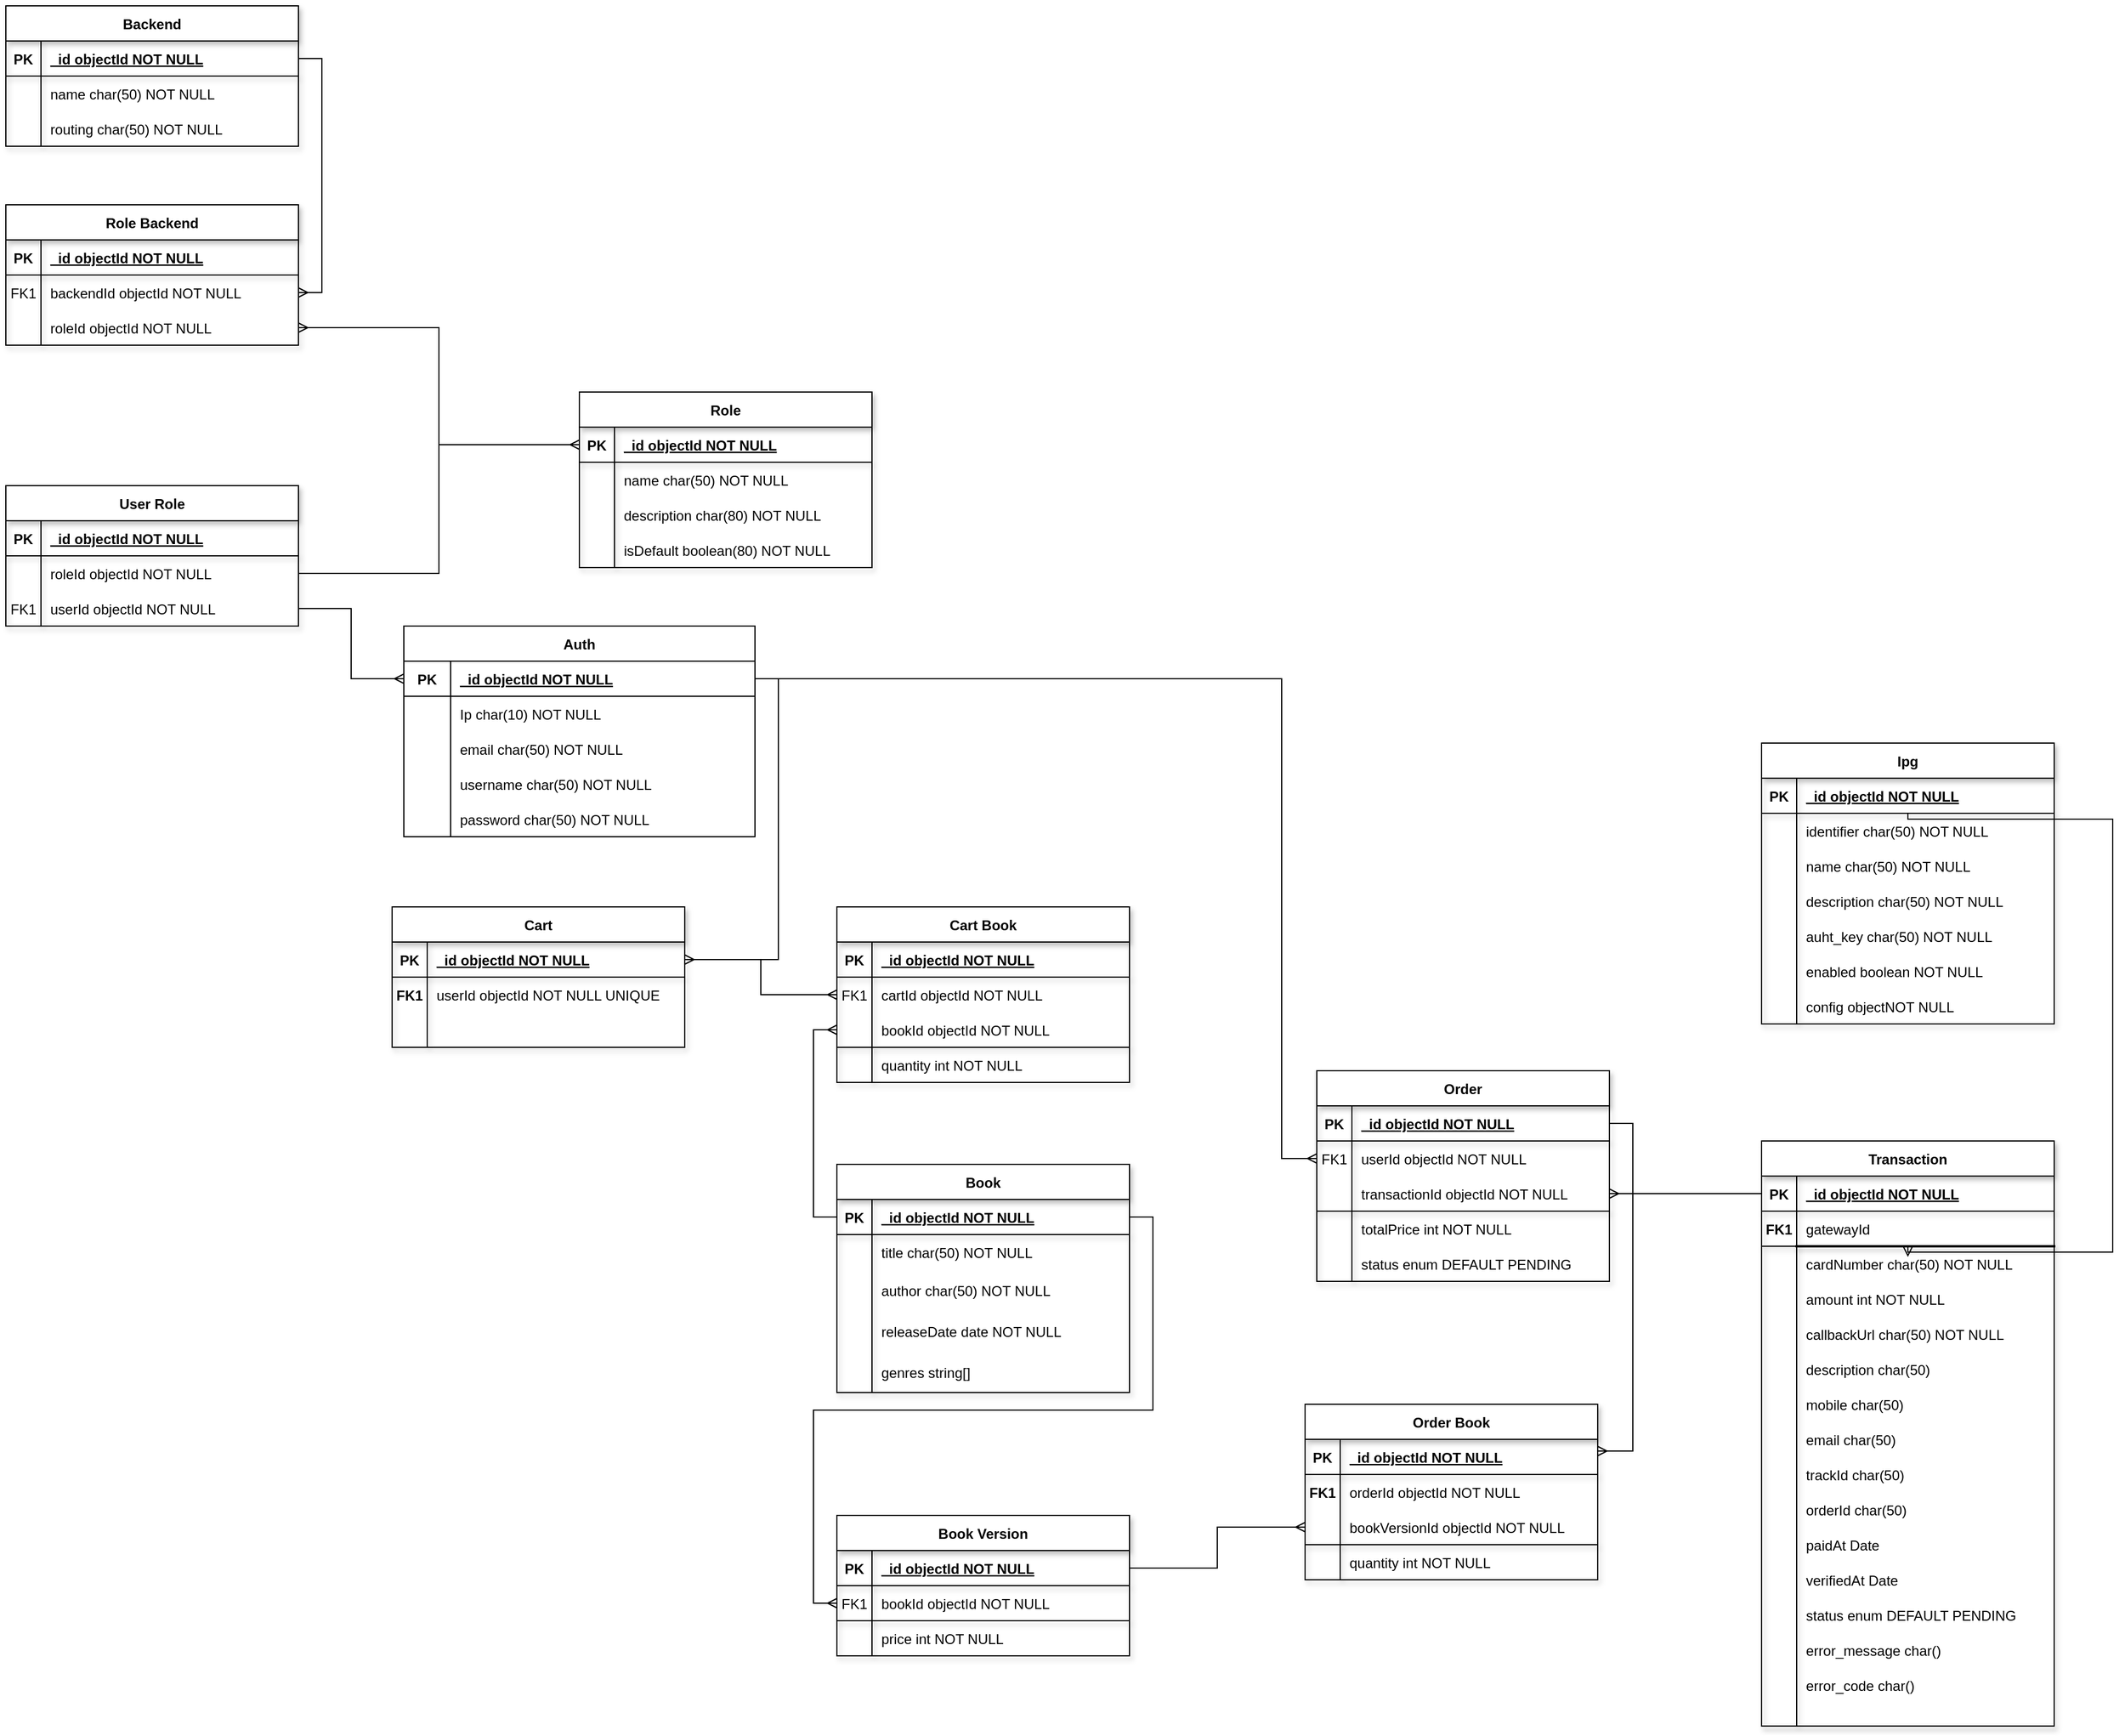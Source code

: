 <mxfile version="24.7.7">
  <diagram id="R2lEEEUBdFMjLlhIrx00" name="Page-1">
    <mxGraphModel dx="4780" dy="3420" grid="1" gridSize="10" guides="1" tooltips="1" connect="1" arrows="1" fold="1" page="1" pageScale="1" pageWidth="850" pageHeight="1100" math="0" shadow="0" extFonts="Permanent Marker^https://fonts.googleapis.com/css?family=Permanent+Marker">
      <root>
        <mxCell id="0" />
        <mxCell id="1" parent="0" />
        <mxCell id="C-vyLk0tnHw3VtMMgP7b-23" value="Auth" style="shape=table;startSize=30;container=1;collapsible=1;childLayout=tableLayout;fixedRows=1;rowLines=0;fontStyle=1;align=center;resizeLast=1;" parent="1" vertex="1">
          <mxGeometry x="840" y="320" width="300" height="180" as="geometry" />
        </mxCell>
        <mxCell id="C-vyLk0tnHw3VtMMgP7b-24" value="" style="shape=partialRectangle;collapsible=0;dropTarget=0;pointerEvents=0;fillColor=none;points=[[0,0.5],[1,0.5]];portConstraint=eastwest;top=0;left=0;right=0;bottom=1;" parent="C-vyLk0tnHw3VtMMgP7b-23" vertex="1">
          <mxGeometry y="30" width="300" height="30" as="geometry" />
        </mxCell>
        <mxCell id="C-vyLk0tnHw3VtMMgP7b-25" value="PK" style="shape=partialRectangle;overflow=hidden;connectable=0;fillColor=none;top=0;left=0;bottom=0;right=0;fontStyle=1;" parent="C-vyLk0tnHw3VtMMgP7b-24" vertex="1">
          <mxGeometry width="40" height="30" as="geometry">
            <mxRectangle width="40" height="30" as="alternateBounds" />
          </mxGeometry>
        </mxCell>
        <mxCell id="C-vyLk0tnHw3VtMMgP7b-26" value="_id objectId NOT NULL" style="shape=partialRectangle;overflow=hidden;connectable=0;fillColor=none;top=0;left=0;bottom=0;right=0;align=left;spacingLeft=6;fontStyle=5;" parent="C-vyLk0tnHw3VtMMgP7b-24" vertex="1">
          <mxGeometry x="40" width="260" height="30" as="geometry">
            <mxRectangle width="260" height="30" as="alternateBounds" />
          </mxGeometry>
        </mxCell>
        <mxCell id="aY_pdVQ408oNXQDqPnq2-1" value="" style="shape=partialRectangle;collapsible=0;dropTarget=0;pointerEvents=0;fillColor=none;points=[[0,0.5],[1,0.5]];portConstraint=eastwest;top=0;left=0;right=0;bottom=0;" vertex="1" parent="C-vyLk0tnHw3VtMMgP7b-23">
          <mxGeometry y="60" width="300" height="30" as="geometry" />
        </mxCell>
        <mxCell id="aY_pdVQ408oNXQDqPnq2-2" value="" style="shape=partialRectangle;overflow=hidden;connectable=0;fillColor=none;top=0;left=0;bottom=0;right=0;" vertex="1" parent="aY_pdVQ408oNXQDqPnq2-1">
          <mxGeometry width="40" height="30" as="geometry">
            <mxRectangle width="40" height="30" as="alternateBounds" />
          </mxGeometry>
        </mxCell>
        <mxCell id="aY_pdVQ408oNXQDqPnq2-3" value="Ip char(10) NOT NULL" style="shape=partialRectangle;overflow=hidden;connectable=0;fillColor=none;top=0;left=0;bottom=0;right=0;align=left;spacingLeft=6;" vertex="1" parent="aY_pdVQ408oNXQDqPnq2-1">
          <mxGeometry x="40" width="260" height="30" as="geometry">
            <mxRectangle width="260" height="30" as="alternateBounds" />
          </mxGeometry>
        </mxCell>
        <mxCell id="aY_pdVQ408oNXQDqPnq2-4" value="" style="shape=partialRectangle;collapsible=0;dropTarget=0;pointerEvents=0;fillColor=none;points=[[0,0.5],[1,0.5]];portConstraint=eastwest;top=0;left=0;right=0;bottom=0;" vertex="1" parent="C-vyLk0tnHw3VtMMgP7b-23">
          <mxGeometry y="90" width="300" height="30" as="geometry" />
        </mxCell>
        <mxCell id="aY_pdVQ408oNXQDqPnq2-5" value="" style="shape=partialRectangle;overflow=hidden;connectable=0;fillColor=none;top=0;left=0;bottom=0;right=0;" vertex="1" parent="aY_pdVQ408oNXQDqPnq2-4">
          <mxGeometry width="40" height="30" as="geometry">
            <mxRectangle width="40" height="30" as="alternateBounds" />
          </mxGeometry>
        </mxCell>
        <mxCell id="aY_pdVQ408oNXQDqPnq2-6" value="email char(50) NOT NULL" style="shape=partialRectangle;overflow=hidden;connectable=0;fillColor=none;top=0;left=0;bottom=0;right=0;align=left;spacingLeft=6;" vertex="1" parent="aY_pdVQ408oNXQDqPnq2-4">
          <mxGeometry x="40" width="260" height="30" as="geometry">
            <mxRectangle width="260" height="30" as="alternateBounds" />
          </mxGeometry>
        </mxCell>
        <mxCell id="aY_pdVQ408oNXQDqPnq2-7" value="" style="shape=partialRectangle;collapsible=0;dropTarget=0;pointerEvents=0;fillColor=none;points=[[0,0.5],[1,0.5]];portConstraint=eastwest;top=0;left=0;right=0;bottom=0;" vertex="1" parent="C-vyLk0tnHw3VtMMgP7b-23">
          <mxGeometry y="120" width="300" height="30" as="geometry" />
        </mxCell>
        <mxCell id="aY_pdVQ408oNXQDqPnq2-8" value="" style="shape=partialRectangle;overflow=hidden;connectable=0;fillColor=none;top=0;left=0;bottom=0;right=0;" vertex="1" parent="aY_pdVQ408oNXQDqPnq2-7">
          <mxGeometry width="40" height="30" as="geometry">
            <mxRectangle width="40" height="30" as="alternateBounds" />
          </mxGeometry>
        </mxCell>
        <mxCell id="aY_pdVQ408oNXQDqPnq2-9" value="username char(50) NOT NULL" style="shape=partialRectangle;overflow=hidden;connectable=0;fillColor=none;top=0;left=0;bottom=0;right=0;align=left;spacingLeft=6;" vertex="1" parent="aY_pdVQ408oNXQDqPnq2-7">
          <mxGeometry x="40" width="260" height="30" as="geometry">
            <mxRectangle width="260" height="30" as="alternateBounds" />
          </mxGeometry>
        </mxCell>
        <mxCell id="C-vyLk0tnHw3VtMMgP7b-27" value="" style="shape=partialRectangle;collapsible=0;dropTarget=0;pointerEvents=0;fillColor=none;points=[[0,0.5],[1,0.5]];portConstraint=eastwest;top=0;left=0;right=0;bottom=0;" parent="C-vyLk0tnHw3VtMMgP7b-23" vertex="1">
          <mxGeometry y="150" width="300" height="30" as="geometry" />
        </mxCell>
        <mxCell id="C-vyLk0tnHw3VtMMgP7b-28" value="" style="shape=partialRectangle;overflow=hidden;connectable=0;fillColor=none;top=0;left=0;bottom=0;right=0;" parent="C-vyLk0tnHw3VtMMgP7b-27" vertex="1">
          <mxGeometry width="40" height="30" as="geometry">
            <mxRectangle width="40" height="30" as="alternateBounds" />
          </mxGeometry>
        </mxCell>
        <mxCell id="C-vyLk0tnHw3VtMMgP7b-29" value="password char(50) NOT NULL" style="shape=partialRectangle;overflow=hidden;connectable=0;fillColor=none;top=0;left=0;bottom=0;right=0;align=left;spacingLeft=6;" parent="C-vyLk0tnHw3VtMMgP7b-27" vertex="1">
          <mxGeometry x="40" width="260" height="30" as="geometry">
            <mxRectangle width="260" height="30" as="alternateBounds" />
          </mxGeometry>
        </mxCell>
        <mxCell id="aY_pdVQ408oNXQDqPnq2-57" value="Role" style="shape=table;startSize=30;container=1;collapsible=1;childLayout=tableLayout;fixedRows=1;rowLines=0;fontStyle=1;align=center;resizeLast=1;shadow=1;" vertex="1" parent="1">
          <mxGeometry x="990" y="120" width="250" height="150" as="geometry" />
        </mxCell>
        <mxCell id="aY_pdVQ408oNXQDqPnq2-58" value="" style="shape=partialRectangle;collapsible=0;dropTarget=0;pointerEvents=0;fillColor=none;points=[[0,0.5],[1,0.5]];portConstraint=eastwest;top=0;left=0;right=0;bottom=1;shadow=1;" vertex="1" parent="aY_pdVQ408oNXQDqPnq2-57">
          <mxGeometry y="30" width="250" height="30" as="geometry" />
        </mxCell>
        <mxCell id="aY_pdVQ408oNXQDqPnq2-59" value="PK" style="shape=partialRectangle;overflow=hidden;connectable=0;fillColor=none;top=0;left=0;bottom=0;right=0;fontStyle=1;shadow=1;" vertex="1" parent="aY_pdVQ408oNXQDqPnq2-58">
          <mxGeometry width="30" height="30" as="geometry">
            <mxRectangle width="30" height="30" as="alternateBounds" />
          </mxGeometry>
        </mxCell>
        <mxCell id="aY_pdVQ408oNXQDqPnq2-60" value="_id objectId NOT NULL " style="shape=partialRectangle;overflow=hidden;connectable=0;fillColor=none;top=0;left=0;bottom=0;right=0;align=left;spacingLeft=6;fontStyle=5;shadow=1;" vertex="1" parent="aY_pdVQ408oNXQDqPnq2-58">
          <mxGeometry x="30" width="220" height="30" as="geometry">
            <mxRectangle width="220" height="30" as="alternateBounds" />
          </mxGeometry>
        </mxCell>
        <mxCell id="aY_pdVQ408oNXQDqPnq2-61" value="" style="shape=partialRectangle;collapsible=0;dropTarget=0;pointerEvents=0;fillColor=none;points=[[0,0.5],[1,0.5]];portConstraint=eastwest;top=0;left=0;right=0;bottom=0;shadow=1;" vertex="1" parent="aY_pdVQ408oNXQDqPnq2-57">
          <mxGeometry y="60" width="250" height="30" as="geometry" />
        </mxCell>
        <mxCell id="aY_pdVQ408oNXQDqPnq2-62" value="" style="shape=partialRectangle;overflow=hidden;connectable=0;fillColor=none;top=0;left=0;bottom=0;right=0;shadow=1;" vertex="1" parent="aY_pdVQ408oNXQDqPnq2-61">
          <mxGeometry width="30" height="30" as="geometry">
            <mxRectangle width="30" height="30" as="alternateBounds" />
          </mxGeometry>
        </mxCell>
        <mxCell id="aY_pdVQ408oNXQDqPnq2-63" value="name char(50) NOT NULL" style="shape=partialRectangle;overflow=hidden;connectable=0;fillColor=none;top=0;left=0;bottom=0;right=0;align=left;spacingLeft=6;shadow=1;" vertex="1" parent="aY_pdVQ408oNXQDqPnq2-61">
          <mxGeometry x="30" width="220" height="30" as="geometry">
            <mxRectangle width="220" height="30" as="alternateBounds" />
          </mxGeometry>
        </mxCell>
        <mxCell id="aY_pdVQ408oNXQDqPnq2-64" value="" style="shape=partialRectangle;collapsible=0;dropTarget=0;pointerEvents=0;fillColor=none;points=[[0,0.5],[1,0.5]];portConstraint=eastwest;top=0;left=0;right=0;bottom=0;shadow=1;" vertex="1" parent="aY_pdVQ408oNXQDqPnq2-57">
          <mxGeometry y="90" width="250" height="30" as="geometry" />
        </mxCell>
        <mxCell id="aY_pdVQ408oNXQDqPnq2-65" value="" style="shape=partialRectangle;overflow=hidden;connectable=0;fillColor=none;top=0;left=0;bottom=0;right=0;shadow=1;" vertex="1" parent="aY_pdVQ408oNXQDqPnq2-64">
          <mxGeometry width="30" height="30" as="geometry">
            <mxRectangle width="30" height="30" as="alternateBounds" />
          </mxGeometry>
        </mxCell>
        <mxCell id="aY_pdVQ408oNXQDqPnq2-66" value="description char(80) NOT NULL" style="shape=partialRectangle;overflow=hidden;connectable=0;fillColor=none;top=0;left=0;bottom=0;right=0;align=left;spacingLeft=6;shadow=1;" vertex="1" parent="aY_pdVQ408oNXQDqPnq2-64">
          <mxGeometry x="30" width="220" height="30" as="geometry">
            <mxRectangle width="220" height="30" as="alternateBounds" />
          </mxGeometry>
        </mxCell>
        <mxCell id="aY_pdVQ408oNXQDqPnq2-70" value="" style="shape=partialRectangle;collapsible=0;dropTarget=0;pointerEvents=0;fillColor=none;points=[[0,0.5],[1,0.5]];portConstraint=eastwest;top=0;left=0;right=0;bottom=0;shadow=1;" vertex="1" parent="aY_pdVQ408oNXQDqPnq2-57">
          <mxGeometry y="120" width="250" height="30" as="geometry" />
        </mxCell>
        <mxCell id="aY_pdVQ408oNXQDqPnq2-71" value="" style="shape=partialRectangle;overflow=hidden;connectable=0;fillColor=none;top=0;left=0;bottom=0;right=0;shadow=1;" vertex="1" parent="aY_pdVQ408oNXQDqPnq2-70">
          <mxGeometry width="30" height="30" as="geometry">
            <mxRectangle width="30" height="30" as="alternateBounds" />
          </mxGeometry>
        </mxCell>
        <mxCell id="aY_pdVQ408oNXQDqPnq2-72" value="isDefault boolean(80) NOT NULL" style="shape=partialRectangle;overflow=hidden;connectable=0;fillColor=none;top=0;left=0;bottom=0;right=0;align=left;spacingLeft=6;shadow=1;" vertex="1" parent="aY_pdVQ408oNXQDqPnq2-70">
          <mxGeometry x="30" width="220" height="30" as="geometry">
            <mxRectangle width="220" height="30" as="alternateBounds" />
          </mxGeometry>
        </mxCell>
        <mxCell id="aY_pdVQ408oNXQDqPnq2-73" value="User Role" style="shape=table;startSize=30;container=1;collapsible=1;childLayout=tableLayout;fixedRows=1;rowLines=0;fontStyle=1;align=center;resizeLast=1;shadow=1;" vertex="1" parent="1">
          <mxGeometry x="500" y="200" width="250" height="120" as="geometry" />
        </mxCell>
        <mxCell id="aY_pdVQ408oNXQDqPnq2-74" value="" style="shape=partialRectangle;collapsible=0;dropTarget=0;pointerEvents=0;fillColor=none;points=[[0,0.5],[1,0.5]];portConstraint=eastwest;top=0;left=0;right=0;bottom=1;shadow=1;" vertex="1" parent="aY_pdVQ408oNXQDqPnq2-73">
          <mxGeometry y="30" width="250" height="30" as="geometry" />
        </mxCell>
        <mxCell id="aY_pdVQ408oNXQDqPnq2-75" value="PK" style="shape=partialRectangle;overflow=hidden;connectable=0;fillColor=none;top=0;left=0;bottom=0;right=0;fontStyle=1;shadow=1;" vertex="1" parent="aY_pdVQ408oNXQDqPnq2-74">
          <mxGeometry width="30" height="30" as="geometry">
            <mxRectangle width="30" height="30" as="alternateBounds" />
          </mxGeometry>
        </mxCell>
        <mxCell id="aY_pdVQ408oNXQDqPnq2-76" value="_id objectId NOT NULL " style="shape=partialRectangle;overflow=hidden;connectable=0;fillColor=none;top=0;left=0;bottom=0;right=0;align=left;spacingLeft=6;fontStyle=5;shadow=1;" vertex="1" parent="aY_pdVQ408oNXQDqPnq2-74">
          <mxGeometry x="30" width="220" height="30" as="geometry">
            <mxRectangle width="220" height="30" as="alternateBounds" />
          </mxGeometry>
        </mxCell>
        <mxCell id="aY_pdVQ408oNXQDqPnq2-80" value="" style="shape=partialRectangle;collapsible=0;dropTarget=0;pointerEvents=0;fillColor=none;points=[[0,0.5],[1,0.5]];portConstraint=eastwest;top=0;left=0;right=0;bottom=0;shadow=1;" vertex="1" parent="aY_pdVQ408oNXQDqPnq2-73">
          <mxGeometry y="60" width="250" height="30" as="geometry" />
        </mxCell>
        <mxCell id="aY_pdVQ408oNXQDqPnq2-81" value="" style="shape=partialRectangle;overflow=hidden;connectable=0;fillColor=none;top=0;left=0;bottom=0;right=0;shadow=1;" vertex="1" parent="aY_pdVQ408oNXQDqPnq2-80">
          <mxGeometry width="30" height="30" as="geometry">
            <mxRectangle width="30" height="30" as="alternateBounds" />
          </mxGeometry>
        </mxCell>
        <mxCell id="aY_pdVQ408oNXQDqPnq2-82" value="roleId objectId NOT NULL" style="shape=partialRectangle;overflow=hidden;connectable=0;fillColor=none;top=0;left=0;bottom=0;right=0;align=left;spacingLeft=6;shadow=1;" vertex="1" parent="aY_pdVQ408oNXQDqPnq2-80">
          <mxGeometry x="30" width="220" height="30" as="geometry">
            <mxRectangle width="220" height="30" as="alternateBounds" />
          </mxGeometry>
        </mxCell>
        <mxCell id="aY_pdVQ408oNXQDqPnq2-77" value="" style="shape=partialRectangle;collapsible=0;dropTarget=0;pointerEvents=0;fillColor=none;points=[[0,0.5],[1,0.5]];portConstraint=eastwest;top=0;left=0;right=0;bottom=0;shadow=1;" vertex="1" parent="aY_pdVQ408oNXQDqPnq2-73">
          <mxGeometry y="90" width="250" height="30" as="geometry" />
        </mxCell>
        <mxCell id="aY_pdVQ408oNXQDqPnq2-78" value="FK1" style="shape=partialRectangle;overflow=hidden;connectable=0;fillColor=none;top=0;left=0;bottom=0;right=0;shadow=1;" vertex="1" parent="aY_pdVQ408oNXQDqPnq2-77">
          <mxGeometry width="30" height="30" as="geometry">
            <mxRectangle width="30" height="30" as="alternateBounds" />
          </mxGeometry>
        </mxCell>
        <mxCell id="aY_pdVQ408oNXQDqPnq2-79" value="userId objectId NOT NULL" style="shape=partialRectangle;overflow=hidden;connectable=0;fillColor=none;top=0;left=0;bottom=0;right=0;align=left;spacingLeft=6;shadow=1;" vertex="1" parent="aY_pdVQ408oNXQDqPnq2-77">
          <mxGeometry x="30" width="220" height="30" as="geometry">
            <mxRectangle width="220" height="30" as="alternateBounds" />
          </mxGeometry>
        </mxCell>
        <mxCell id="aY_pdVQ408oNXQDqPnq2-85" style="edgeStyle=orthogonalEdgeStyle;rounded=0;orthogonalLoop=1;jettySize=auto;html=1;exitX=0;exitY=0.5;exitDx=0;exitDy=0;entryX=1;entryY=0.5;entryDx=0;entryDy=0;startArrow=ERmany;startFill=0;endArrow=baseDash;endFill=0;" edge="1" parent="1" source="aY_pdVQ408oNXQDqPnq2-58" target="aY_pdVQ408oNXQDqPnq2-80">
          <mxGeometry relative="1" as="geometry" />
        </mxCell>
        <mxCell id="aY_pdVQ408oNXQDqPnq2-86" style="edgeStyle=orthogonalEdgeStyle;rounded=0;orthogonalLoop=1;jettySize=auto;html=1;entryX=1;entryY=0.5;entryDx=0;entryDy=0;startArrow=ERmany;startFill=0;endArrow=baseDash;endFill=0;" edge="1" parent="1" source="C-vyLk0tnHw3VtMMgP7b-24" target="aY_pdVQ408oNXQDqPnq2-77">
          <mxGeometry relative="1" as="geometry" />
        </mxCell>
        <mxCell id="aY_pdVQ408oNXQDqPnq2-87" value="Backend" style="shape=table;startSize=30;container=1;collapsible=1;childLayout=tableLayout;fixedRows=1;rowLines=0;fontStyle=1;align=center;resizeLast=1;shadow=1;" vertex="1" parent="1">
          <mxGeometry x="500" y="-210" width="250" height="120" as="geometry" />
        </mxCell>
        <mxCell id="aY_pdVQ408oNXQDqPnq2-88" value="" style="shape=partialRectangle;collapsible=0;dropTarget=0;pointerEvents=0;fillColor=none;points=[[0,0.5],[1,0.5]];portConstraint=eastwest;top=0;left=0;right=0;bottom=1;shadow=1;" vertex="1" parent="aY_pdVQ408oNXQDqPnq2-87">
          <mxGeometry y="30" width="250" height="30" as="geometry" />
        </mxCell>
        <mxCell id="aY_pdVQ408oNXQDqPnq2-89" value="PK" style="shape=partialRectangle;overflow=hidden;connectable=0;fillColor=none;top=0;left=0;bottom=0;right=0;fontStyle=1;shadow=1;" vertex="1" parent="aY_pdVQ408oNXQDqPnq2-88">
          <mxGeometry width="30" height="30" as="geometry">
            <mxRectangle width="30" height="30" as="alternateBounds" />
          </mxGeometry>
        </mxCell>
        <mxCell id="aY_pdVQ408oNXQDqPnq2-90" value="_id objectId NOT NULL" style="shape=partialRectangle;overflow=hidden;connectable=0;fillColor=none;top=0;left=0;bottom=0;right=0;align=left;spacingLeft=6;fontStyle=5;shadow=1;" vertex="1" parent="aY_pdVQ408oNXQDqPnq2-88">
          <mxGeometry x="30" width="220" height="30" as="geometry">
            <mxRectangle width="220" height="30" as="alternateBounds" />
          </mxGeometry>
        </mxCell>
        <mxCell id="aY_pdVQ408oNXQDqPnq2-91" value="" style="shape=partialRectangle;collapsible=0;dropTarget=0;pointerEvents=0;fillColor=none;points=[[0,0.5],[1,0.5]];portConstraint=eastwest;top=0;left=0;right=0;bottom=0;shadow=1;" vertex="1" parent="aY_pdVQ408oNXQDqPnq2-87">
          <mxGeometry y="60" width="250" height="30" as="geometry" />
        </mxCell>
        <mxCell id="aY_pdVQ408oNXQDqPnq2-92" value="" style="shape=partialRectangle;overflow=hidden;connectable=0;fillColor=none;top=0;left=0;bottom=0;right=0;shadow=1;" vertex="1" parent="aY_pdVQ408oNXQDqPnq2-91">
          <mxGeometry width="30" height="30" as="geometry">
            <mxRectangle width="30" height="30" as="alternateBounds" />
          </mxGeometry>
        </mxCell>
        <mxCell id="aY_pdVQ408oNXQDqPnq2-93" value="name char(50) NOT NULL" style="shape=partialRectangle;overflow=hidden;connectable=0;fillColor=none;top=0;left=0;bottom=0;right=0;align=left;spacingLeft=6;shadow=1;" vertex="1" parent="aY_pdVQ408oNXQDqPnq2-91">
          <mxGeometry x="30" width="220" height="30" as="geometry">
            <mxRectangle width="220" height="30" as="alternateBounds" />
          </mxGeometry>
        </mxCell>
        <mxCell id="aY_pdVQ408oNXQDqPnq2-94" value="" style="shape=partialRectangle;collapsible=0;dropTarget=0;pointerEvents=0;fillColor=none;points=[[0,0.5],[1,0.5]];portConstraint=eastwest;top=0;left=0;right=0;bottom=0;shadow=1;" vertex="1" parent="aY_pdVQ408oNXQDqPnq2-87">
          <mxGeometry y="90" width="250" height="30" as="geometry" />
        </mxCell>
        <mxCell id="aY_pdVQ408oNXQDqPnq2-95" value="" style="shape=partialRectangle;overflow=hidden;connectable=0;fillColor=none;top=0;left=0;bottom=0;right=0;shadow=1;" vertex="1" parent="aY_pdVQ408oNXQDqPnq2-94">
          <mxGeometry width="30" height="30" as="geometry">
            <mxRectangle width="30" height="30" as="alternateBounds" />
          </mxGeometry>
        </mxCell>
        <mxCell id="aY_pdVQ408oNXQDqPnq2-96" value="routing char(50) NOT NULL" style="shape=partialRectangle;overflow=hidden;connectable=0;fillColor=none;top=0;left=0;bottom=0;right=0;align=left;spacingLeft=6;shadow=1;" vertex="1" parent="aY_pdVQ408oNXQDqPnq2-94">
          <mxGeometry x="30" width="220" height="30" as="geometry">
            <mxRectangle width="220" height="30" as="alternateBounds" />
          </mxGeometry>
        </mxCell>
        <mxCell id="aY_pdVQ408oNXQDqPnq2-98" value="Role Backend" style="shape=table;startSize=30;container=1;collapsible=1;childLayout=tableLayout;fixedRows=1;rowLines=0;fontStyle=1;align=center;resizeLast=1;shadow=1;" vertex="1" parent="1">
          <mxGeometry x="500" y="-40" width="250" height="120" as="geometry" />
        </mxCell>
        <mxCell id="aY_pdVQ408oNXQDqPnq2-99" value="" style="shape=partialRectangle;collapsible=0;dropTarget=0;pointerEvents=0;fillColor=none;points=[[0,0.5],[1,0.5]];portConstraint=eastwest;top=0;left=0;right=0;bottom=1;shadow=1;" vertex="1" parent="aY_pdVQ408oNXQDqPnq2-98">
          <mxGeometry y="30" width="250" height="30" as="geometry" />
        </mxCell>
        <mxCell id="aY_pdVQ408oNXQDqPnq2-100" value="PK" style="shape=partialRectangle;overflow=hidden;connectable=0;fillColor=none;top=0;left=0;bottom=0;right=0;fontStyle=1;shadow=1;" vertex="1" parent="aY_pdVQ408oNXQDqPnq2-99">
          <mxGeometry width="30" height="30" as="geometry">
            <mxRectangle width="30" height="30" as="alternateBounds" />
          </mxGeometry>
        </mxCell>
        <mxCell id="aY_pdVQ408oNXQDqPnq2-101" value="_id objectId NOT NULL" style="shape=partialRectangle;overflow=hidden;connectable=0;fillColor=none;top=0;left=0;bottom=0;right=0;align=left;spacingLeft=6;fontStyle=5;shadow=1;" vertex="1" parent="aY_pdVQ408oNXQDqPnq2-99">
          <mxGeometry x="30" width="220" height="30" as="geometry">
            <mxRectangle width="220" height="30" as="alternateBounds" />
          </mxGeometry>
        </mxCell>
        <mxCell id="aY_pdVQ408oNXQDqPnq2-102" value="" style="shape=partialRectangle;collapsible=0;dropTarget=0;pointerEvents=0;fillColor=none;points=[[0,0.5],[1,0.5]];portConstraint=eastwest;top=0;left=0;right=0;bottom=0;shadow=1;" vertex="1" parent="aY_pdVQ408oNXQDqPnq2-98">
          <mxGeometry y="60" width="250" height="30" as="geometry" />
        </mxCell>
        <mxCell id="aY_pdVQ408oNXQDqPnq2-103" value="FK1" style="shape=partialRectangle;overflow=hidden;connectable=0;fillColor=none;top=0;left=0;bottom=0;right=0;shadow=1;" vertex="1" parent="aY_pdVQ408oNXQDqPnq2-102">
          <mxGeometry width="30" height="30" as="geometry">
            <mxRectangle width="30" height="30" as="alternateBounds" />
          </mxGeometry>
        </mxCell>
        <mxCell id="aY_pdVQ408oNXQDqPnq2-104" value="backendId objectId NOT NULL" style="shape=partialRectangle;overflow=hidden;connectable=0;fillColor=none;top=0;left=0;bottom=0;right=0;align=left;spacingLeft=6;shadow=1;" vertex="1" parent="aY_pdVQ408oNXQDqPnq2-102">
          <mxGeometry x="30" width="220" height="30" as="geometry">
            <mxRectangle width="220" height="30" as="alternateBounds" />
          </mxGeometry>
        </mxCell>
        <mxCell id="aY_pdVQ408oNXQDqPnq2-105" value="" style="shape=partialRectangle;collapsible=0;dropTarget=0;pointerEvents=0;fillColor=none;points=[[0,0.5],[1,0.5]];portConstraint=eastwest;top=0;left=0;right=0;bottom=0;shadow=1;" vertex="1" parent="aY_pdVQ408oNXQDqPnq2-98">
          <mxGeometry y="90" width="250" height="30" as="geometry" />
        </mxCell>
        <mxCell id="aY_pdVQ408oNXQDqPnq2-106" value="" style="shape=partialRectangle;overflow=hidden;connectable=0;fillColor=none;top=0;left=0;bottom=0;right=0;shadow=1;" vertex="1" parent="aY_pdVQ408oNXQDqPnq2-105">
          <mxGeometry width="30" height="30" as="geometry">
            <mxRectangle width="30" height="30" as="alternateBounds" />
          </mxGeometry>
        </mxCell>
        <mxCell id="aY_pdVQ408oNXQDqPnq2-107" value="roleId objectId NOT NULL" style="shape=partialRectangle;overflow=hidden;connectable=0;fillColor=none;top=0;left=0;bottom=0;right=0;align=left;spacingLeft=6;shadow=1;" vertex="1" parent="aY_pdVQ408oNXQDqPnq2-105">
          <mxGeometry x="30" width="220" height="30" as="geometry">
            <mxRectangle width="220" height="30" as="alternateBounds" />
          </mxGeometry>
        </mxCell>
        <mxCell id="aY_pdVQ408oNXQDqPnq2-108" style="edgeStyle=orthogonalEdgeStyle;rounded=0;orthogonalLoop=1;jettySize=auto;html=1;exitX=1;exitY=0.5;exitDx=0;exitDy=0;entryX=1;entryY=0.5;entryDx=0;entryDy=0;startArrow=ERmany;startFill=0;endArrow=baseDash;endFill=0;" edge="1" parent="1" source="aY_pdVQ408oNXQDqPnq2-102" target="aY_pdVQ408oNXQDqPnq2-88">
          <mxGeometry relative="1" as="geometry" />
        </mxCell>
        <mxCell id="aY_pdVQ408oNXQDqPnq2-110" value="Ipg" style="shape=table;startSize=30;container=1;collapsible=1;childLayout=tableLayout;fixedRows=1;rowLines=0;fontStyle=1;align=center;resizeLast=1;shadow=1;" vertex="1" parent="1">
          <mxGeometry x="2000" y="420" width="250" height="240" as="geometry" />
        </mxCell>
        <mxCell id="aY_pdVQ408oNXQDqPnq2-111" value="" style="shape=partialRectangle;collapsible=0;dropTarget=0;pointerEvents=0;fillColor=none;points=[[0,0.5],[1,0.5]];portConstraint=eastwest;top=0;left=0;right=0;bottom=1;shadow=1;" vertex="1" parent="aY_pdVQ408oNXQDqPnq2-110">
          <mxGeometry y="30" width="250" height="30" as="geometry" />
        </mxCell>
        <mxCell id="aY_pdVQ408oNXQDqPnq2-112" value="PK" style="shape=partialRectangle;overflow=hidden;connectable=0;fillColor=none;top=0;left=0;bottom=0;right=0;fontStyle=1;shadow=1;" vertex="1" parent="aY_pdVQ408oNXQDqPnq2-111">
          <mxGeometry width="30" height="30" as="geometry">
            <mxRectangle width="30" height="30" as="alternateBounds" />
          </mxGeometry>
        </mxCell>
        <mxCell id="aY_pdVQ408oNXQDqPnq2-113" value="_id objectId NOT NULL" style="shape=partialRectangle;overflow=hidden;connectable=0;fillColor=none;top=0;left=0;bottom=0;right=0;align=left;spacingLeft=6;fontStyle=5;shadow=1;" vertex="1" parent="aY_pdVQ408oNXQDqPnq2-111">
          <mxGeometry x="30" width="220" height="30" as="geometry">
            <mxRectangle width="220" height="30" as="alternateBounds" />
          </mxGeometry>
        </mxCell>
        <mxCell id="aY_pdVQ408oNXQDqPnq2-114" value="" style="shape=partialRectangle;collapsible=0;dropTarget=0;pointerEvents=0;fillColor=none;points=[[0,0.5],[1,0.5]];portConstraint=eastwest;top=0;left=0;right=0;bottom=0;shadow=1;" vertex="1" parent="aY_pdVQ408oNXQDqPnq2-110">
          <mxGeometry y="60" width="250" height="30" as="geometry" />
        </mxCell>
        <mxCell id="aY_pdVQ408oNXQDqPnq2-115" value="" style="shape=partialRectangle;overflow=hidden;connectable=0;fillColor=none;top=0;left=0;bottom=0;right=0;shadow=1;" vertex="1" parent="aY_pdVQ408oNXQDqPnq2-114">
          <mxGeometry width="30" height="30" as="geometry">
            <mxRectangle width="30" height="30" as="alternateBounds" />
          </mxGeometry>
        </mxCell>
        <mxCell id="aY_pdVQ408oNXQDqPnq2-116" value="identifier char(50) NOT NULL" style="shape=partialRectangle;overflow=hidden;connectable=0;fillColor=none;top=0;left=0;bottom=0;right=0;align=left;spacingLeft=6;shadow=1;" vertex="1" parent="aY_pdVQ408oNXQDqPnq2-114">
          <mxGeometry x="30" width="220" height="30" as="geometry">
            <mxRectangle width="220" height="30" as="alternateBounds" />
          </mxGeometry>
        </mxCell>
        <mxCell id="aY_pdVQ408oNXQDqPnq2-117" value="" style="shape=partialRectangle;collapsible=0;dropTarget=0;pointerEvents=0;fillColor=none;points=[[0,0.5],[1,0.5]];portConstraint=eastwest;top=0;left=0;right=0;bottom=0;shadow=1;" vertex="1" parent="aY_pdVQ408oNXQDqPnq2-110">
          <mxGeometry y="90" width="250" height="30" as="geometry" />
        </mxCell>
        <mxCell id="aY_pdVQ408oNXQDqPnq2-118" value="" style="shape=partialRectangle;overflow=hidden;connectable=0;fillColor=none;top=0;left=0;bottom=0;right=0;shadow=1;" vertex="1" parent="aY_pdVQ408oNXQDqPnq2-117">
          <mxGeometry width="30" height="30" as="geometry">
            <mxRectangle width="30" height="30" as="alternateBounds" />
          </mxGeometry>
        </mxCell>
        <mxCell id="aY_pdVQ408oNXQDqPnq2-119" value="name char(50) NOT NULL" style="shape=partialRectangle;overflow=hidden;connectable=0;fillColor=none;top=0;left=0;bottom=0;right=0;align=left;spacingLeft=6;shadow=1;" vertex="1" parent="aY_pdVQ408oNXQDqPnq2-117">
          <mxGeometry x="30" width="220" height="30" as="geometry">
            <mxRectangle width="220" height="30" as="alternateBounds" />
          </mxGeometry>
        </mxCell>
        <mxCell id="aY_pdVQ408oNXQDqPnq2-120" value="" style="shape=partialRectangle;collapsible=0;dropTarget=0;pointerEvents=0;fillColor=none;points=[[0,0.5],[1,0.5]];portConstraint=eastwest;top=0;left=0;right=0;bottom=0;shadow=1;" vertex="1" parent="aY_pdVQ408oNXQDqPnq2-110">
          <mxGeometry y="120" width="250" height="30" as="geometry" />
        </mxCell>
        <mxCell id="aY_pdVQ408oNXQDqPnq2-121" value="" style="shape=partialRectangle;overflow=hidden;connectable=0;fillColor=none;top=0;left=0;bottom=0;right=0;shadow=1;" vertex="1" parent="aY_pdVQ408oNXQDqPnq2-120">
          <mxGeometry width="30" height="30" as="geometry">
            <mxRectangle width="30" height="30" as="alternateBounds" />
          </mxGeometry>
        </mxCell>
        <mxCell id="aY_pdVQ408oNXQDqPnq2-122" value="description char(50) NOT NULL" style="shape=partialRectangle;overflow=hidden;connectable=0;fillColor=none;top=0;left=0;bottom=0;right=0;align=left;spacingLeft=6;shadow=1;" vertex="1" parent="aY_pdVQ408oNXQDqPnq2-120">
          <mxGeometry x="30" width="220" height="30" as="geometry">
            <mxRectangle width="220" height="30" as="alternateBounds" />
          </mxGeometry>
        </mxCell>
        <mxCell id="aY_pdVQ408oNXQDqPnq2-123" value="" style="shape=partialRectangle;collapsible=0;dropTarget=0;pointerEvents=0;fillColor=none;points=[[0,0.5],[1,0.5]];portConstraint=eastwest;top=0;left=0;right=0;bottom=0;shadow=1;" vertex="1" parent="aY_pdVQ408oNXQDqPnq2-110">
          <mxGeometry y="150" width="250" height="30" as="geometry" />
        </mxCell>
        <mxCell id="aY_pdVQ408oNXQDqPnq2-124" value="" style="shape=partialRectangle;overflow=hidden;connectable=0;fillColor=none;top=0;left=0;bottom=0;right=0;shadow=1;" vertex="1" parent="aY_pdVQ408oNXQDqPnq2-123">
          <mxGeometry width="30" height="30" as="geometry">
            <mxRectangle width="30" height="30" as="alternateBounds" />
          </mxGeometry>
        </mxCell>
        <mxCell id="aY_pdVQ408oNXQDqPnq2-125" value="auht_key char(50) NOT NULL" style="shape=partialRectangle;overflow=hidden;connectable=0;fillColor=none;top=0;left=0;bottom=0;right=0;align=left;spacingLeft=6;shadow=1;" vertex="1" parent="aY_pdVQ408oNXQDqPnq2-123">
          <mxGeometry x="30" width="220" height="30" as="geometry">
            <mxRectangle width="220" height="30" as="alternateBounds" />
          </mxGeometry>
        </mxCell>
        <mxCell id="aY_pdVQ408oNXQDqPnq2-126" value="" style="shape=partialRectangle;collapsible=0;dropTarget=0;pointerEvents=0;fillColor=none;points=[[0,0.5],[1,0.5]];portConstraint=eastwest;top=0;left=0;right=0;bottom=0;shadow=1;" vertex="1" parent="aY_pdVQ408oNXQDqPnq2-110">
          <mxGeometry y="180" width="250" height="30" as="geometry" />
        </mxCell>
        <mxCell id="aY_pdVQ408oNXQDqPnq2-127" value="" style="shape=partialRectangle;overflow=hidden;connectable=0;fillColor=none;top=0;left=0;bottom=0;right=0;shadow=1;" vertex="1" parent="aY_pdVQ408oNXQDqPnq2-126">
          <mxGeometry width="30" height="30" as="geometry">
            <mxRectangle width="30" height="30" as="alternateBounds" />
          </mxGeometry>
        </mxCell>
        <mxCell id="aY_pdVQ408oNXQDqPnq2-128" value="enabled boolean NOT NULL" style="shape=partialRectangle;overflow=hidden;connectable=0;fillColor=none;top=0;left=0;bottom=0;right=0;align=left;spacingLeft=6;shadow=1;" vertex="1" parent="aY_pdVQ408oNXQDqPnq2-126">
          <mxGeometry x="30" width="220" height="30" as="geometry">
            <mxRectangle width="220" height="30" as="alternateBounds" />
          </mxGeometry>
        </mxCell>
        <mxCell id="aY_pdVQ408oNXQDqPnq2-129" value="" style="shape=partialRectangle;collapsible=0;dropTarget=0;pointerEvents=0;fillColor=none;points=[[0,0.5],[1,0.5]];portConstraint=eastwest;top=0;left=0;right=0;bottom=0;shadow=1;" vertex="1" parent="aY_pdVQ408oNXQDqPnq2-110">
          <mxGeometry y="210" width="250" height="30" as="geometry" />
        </mxCell>
        <mxCell id="aY_pdVQ408oNXQDqPnq2-130" value="" style="shape=partialRectangle;overflow=hidden;connectable=0;fillColor=none;top=0;left=0;bottom=0;right=0;shadow=1;" vertex="1" parent="aY_pdVQ408oNXQDqPnq2-129">
          <mxGeometry width="30" height="30" as="geometry">
            <mxRectangle width="30" height="30" as="alternateBounds" />
          </mxGeometry>
        </mxCell>
        <mxCell id="aY_pdVQ408oNXQDqPnq2-131" value="config objectNOT NULL" style="shape=partialRectangle;overflow=hidden;connectable=0;fillColor=none;top=0;left=0;bottom=0;right=0;align=left;spacingLeft=6;shadow=1;" vertex="1" parent="aY_pdVQ408oNXQDqPnq2-129">
          <mxGeometry x="30" width="220" height="30" as="geometry">
            <mxRectangle width="220" height="30" as="alternateBounds" />
          </mxGeometry>
        </mxCell>
        <mxCell id="aY_pdVQ408oNXQDqPnq2-133" value="Transaction" style="shape=table;startSize=30;container=1;collapsible=1;childLayout=tableLayout;fixedRows=1;rowLines=0;fontStyle=1;align=center;resizeLast=1;shadow=1;" vertex="1" parent="1">
          <mxGeometry x="2000" y="760" width="250" height="500" as="geometry" />
        </mxCell>
        <mxCell id="aY_pdVQ408oNXQDqPnq2-182" value="" style="shape=partialRectangle;collapsible=0;dropTarget=0;pointerEvents=0;fillColor=none;points=[[0,0.5],[1,0.5]];portConstraint=eastwest;top=0;left=0;right=0;bottom=1;shadow=1;" vertex="1" parent="aY_pdVQ408oNXQDqPnq2-133">
          <mxGeometry y="30" width="250" height="30" as="geometry" />
        </mxCell>
        <mxCell id="aY_pdVQ408oNXQDqPnq2-183" value="PK" style="shape=partialRectangle;overflow=hidden;connectable=0;fillColor=none;top=0;left=0;bottom=0;right=0;fontStyle=1;shadow=1;" vertex="1" parent="aY_pdVQ408oNXQDqPnq2-182">
          <mxGeometry width="30" height="30" as="geometry">
            <mxRectangle width="30" height="30" as="alternateBounds" />
          </mxGeometry>
        </mxCell>
        <mxCell id="aY_pdVQ408oNXQDqPnq2-184" value="_id objectId NOT NULL" style="shape=partialRectangle;overflow=hidden;connectable=0;fillColor=none;top=0;left=0;bottom=0;right=0;align=left;spacingLeft=6;fontStyle=5;shadow=1;" vertex="1" parent="aY_pdVQ408oNXQDqPnq2-182">
          <mxGeometry x="30" width="220" height="30" as="geometry">
            <mxRectangle width="220" height="30" as="alternateBounds" />
          </mxGeometry>
        </mxCell>
        <mxCell id="aY_pdVQ408oNXQDqPnq2-137" value="" style="shape=partialRectangle;collapsible=0;dropTarget=0;pointerEvents=0;fillColor=none;points=[[0,0.5],[1,0.5]];portConstraint=eastwest;top=0;left=0;right=0;bottom=0;shadow=1;strokeColor=default;perimeterSpacing=0;sketch=1;curveFitting=1;jiggle=2;" vertex="1" parent="aY_pdVQ408oNXQDqPnq2-133">
          <mxGeometry y="60" width="250" height="30" as="geometry" />
        </mxCell>
        <mxCell id="aY_pdVQ408oNXQDqPnq2-138" value="FK1" style="shape=partialRectangle;overflow=hidden;connectable=0;fillColor=none;top=0;left=0;bottom=1;right=0;shadow=1;fontStyle=1" vertex="1" parent="aY_pdVQ408oNXQDqPnq2-137">
          <mxGeometry width="30" height="30" as="geometry">
            <mxRectangle width="30" height="30" as="alternateBounds" />
          </mxGeometry>
        </mxCell>
        <mxCell id="aY_pdVQ408oNXQDqPnq2-139" value="gatewayId" style="shape=partialRectangle;overflow=hidden;connectable=0;fillColor=none;top=0;left=0;bottom=1;right=0;align=left;spacingLeft=6;shadow=1;strokeWidth=2;" vertex="1" parent="aY_pdVQ408oNXQDqPnq2-137">
          <mxGeometry x="30" width="220" height="30" as="geometry">
            <mxRectangle width="220" height="30" as="alternateBounds" />
          </mxGeometry>
        </mxCell>
        <mxCell id="aY_pdVQ408oNXQDqPnq2-140" value="" style="shape=partialRectangle;collapsible=0;dropTarget=0;pointerEvents=0;fillColor=none;points=[[0,0.5],[1,0.5]];portConstraint=eastwest;top=0;left=0;right=0;bottom=0;shadow=1;" vertex="1" parent="aY_pdVQ408oNXQDqPnq2-133">
          <mxGeometry y="90" width="250" height="30" as="geometry" />
        </mxCell>
        <mxCell id="aY_pdVQ408oNXQDqPnq2-141" value="" style="shape=partialRectangle;overflow=hidden;connectable=0;fillColor=none;top=0;left=0;bottom=0;right=0;shadow=1;" vertex="1" parent="aY_pdVQ408oNXQDqPnq2-140">
          <mxGeometry width="30" height="30" as="geometry">
            <mxRectangle width="30" height="30" as="alternateBounds" />
          </mxGeometry>
        </mxCell>
        <mxCell id="aY_pdVQ408oNXQDqPnq2-142" value="cardNumber char(50) NOT NULL" style="shape=partialRectangle;overflow=hidden;connectable=0;fillColor=none;top=0;left=0;bottom=0;right=0;align=left;spacingLeft=6;shadow=1;" vertex="1" parent="aY_pdVQ408oNXQDqPnq2-140">
          <mxGeometry x="30" width="220" height="30" as="geometry">
            <mxRectangle width="220" height="30" as="alternateBounds" />
          </mxGeometry>
        </mxCell>
        <mxCell id="aY_pdVQ408oNXQDqPnq2-143" value="" style="shape=partialRectangle;collapsible=0;dropTarget=0;pointerEvents=0;fillColor=none;points=[[0,0.5],[1,0.5]];portConstraint=eastwest;top=0;left=0;right=0;bottom=0;shadow=1;" vertex="1" parent="aY_pdVQ408oNXQDqPnq2-133">
          <mxGeometry y="120" width="250" height="30" as="geometry" />
        </mxCell>
        <mxCell id="aY_pdVQ408oNXQDqPnq2-144" value="" style="shape=partialRectangle;overflow=hidden;connectable=0;fillColor=none;top=0;left=0;bottom=0;right=0;shadow=1;" vertex="1" parent="aY_pdVQ408oNXQDqPnq2-143">
          <mxGeometry width="30" height="30" as="geometry">
            <mxRectangle width="30" height="30" as="alternateBounds" />
          </mxGeometry>
        </mxCell>
        <mxCell id="aY_pdVQ408oNXQDqPnq2-145" value="amount int NOT NULL" style="shape=partialRectangle;overflow=hidden;connectable=0;fillColor=none;top=0;left=0;bottom=0;right=0;align=left;spacingLeft=6;shadow=1;" vertex="1" parent="aY_pdVQ408oNXQDqPnq2-143">
          <mxGeometry x="30" width="220" height="30" as="geometry">
            <mxRectangle width="220" height="30" as="alternateBounds" />
          </mxGeometry>
        </mxCell>
        <mxCell id="aY_pdVQ408oNXQDqPnq2-146" value="" style="shape=partialRectangle;collapsible=0;dropTarget=0;pointerEvents=0;fillColor=none;points=[[0,0.5],[1,0.5]];portConstraint=eastwest;top=0;left=0;right=0;bottom=0;shadow=1;" vertex="1" parent="aY_pdVQ408oNXQDqPnq2-133">
          <mxGeometry y="150" width="250" height="30" as="geometry" />
        </mxCell>
        <mxCell id="aY_pdVQ408oNXQDqPnq2-147" value="" style="shape=partialRectangle;overflow=hidden;connectable=0;fillColor=none;top=0;left=0;bottom=0;right=0;shadow=1;" vertex="1" parent="aY_pdVQ408oNXQDqPnq2-146">
          <mxGeometry width="30" height="30" as="geometry">
            <mxRectangle width="30" height="30" as="alternateBounds" />
          </mxGeometry>
        </mxCell>
        <mxCell id="aY_pdVQ408oNXQDqPnq2-148" value="callbackUrl char(50) NOT NULL" style="shape=partialRectangle;overflow=hidden;connectable=0;fillColor=none;top=0;left=0;bottom=0;right=0;align=left;spacingLeft=6;shadow=1;" vertex="1" parent="aY_pdVQ408oNXQDqPnq2-146">
          <mxGeometry x="30" width="220" height="30" as="geometry">
            <mxRectangle width="220" height="30" as="alternateBounds" />
          </mxGeometry>
        </mxCell>
        <mxCell id="aY_pdVQ408oNXQDqPnq2-149" value="" style="shape=partialRectangle;collapsible=0;dropTarget=0;pointerEvents=0;fillColor=none;points=[[0,0.5],[1,0.5]];portConstraint=eastwest;top=0;left=0;right=0;bottom=0;shadow=1;" vertex="1" parent="aY_pdVQ408oNXQDqPnq2-133">
          <mxGeometry y="180" width="250" height="30" as="geometry" />
        </mxCell>
        <mxCell id="aY_pdVQ408oNXQDqPnq2-150" value="" style="shape=partialRectangle;overflow=hidden;connectable=0;fillColor=none;top=0;left=0;bottom=0;right=0;shadow=1;" vertex="1" parent="aY_pdVQ408oNXQDqPnq2-149">
          <mxGeometry width="30" height="30" as="geometry">
            <mxRectangle width="30" height="30" as="alternateBounds" />
          </mxGeometry>
        </mxCell>
        <mxCell id="aY_pdVQ408oNXQDqPnq2-151" value="description char(50)" style="shape=partialRectangle;overflow=hidden;connectable=0;fillColor=none;top=0;left=0;bottom=0;right=0;align=left;spacingLeft=6;shadow=1;" vertex="1" parent="aY_pdVQ408oNXQDqPnq2-149">
          <mxGeometry x="30" width="220" height="30" as="geometry">
            <mxRectangle width="220" height="30" as="alternateBounds" />
          </mxGeometry>
        </mxCell>
        <mxCell id="aY_pdVQ408oNXQDqPnq2-155" value="" style="shape=partialRectangle;collapsible=0;dropTarget=0;pointerEvents=0;fillColor=none;points=[[0,0.5],[1,0.5]];portConstraint=eastwest;top=0;left=0;right=0;bottom=0;shadow=1;" vertex="1" parent="aY_pdVQ408oNXQDqPnq2-133">
          <mxGeometry y="210" width="250" height="30" as="geometry" />
        </mxCell>
        <mxCell id="aY_pdVQ408oNXQDqPnq2-156" value="" style="shape=partialRectangle;overflow=hidden;connectable=0;fillColor=none;top=0;left=0;bottom=0;right=0;shadow=1;" vertex="1" parent="aY_pdVQ408oNXQDqPnq2-155">
          <mxGeometry width="30" height="30" as="geometry">
            <mxRectangle width="30" height="30" as="alternateBounds" />
          </mxGeometry>
        </mxCell>
        <mxCell id="aY_pdVQ408oNXQDqPnq2-157" value="mobile char(50)" style="shape=partialRectangle;overflow=hidden;connectable=0;fillColor=none;top=0;left=0;bottom=0;right=0;align=left;spacingLeft=6;shadow=1;" vertex="1" parent="aY_pdVQ408oNXQDqPnq2-155">
          <mxGeometry x="30" width="220" height="30" as="geometry">
            <mxRectangle width="220" height="30" as="alternateBounds" />
          </mxGeometry>
        </mxCell>
        <mxCell id="aY_pdVQ408oNXQDqPnq2-158" value="" style="shape=partialRectangle;collapsible=0;dropTarget=0;pointerEvents=0;fillColor=none;points=[[0,0.5],[1,0.5]];portConstraint=eastwest;top=0;left=0;right=0;bottom=0;shadow=1;" vertex="1" parent="aY_pdVQ408oNXQDqPnq2-133">
          <mxGeometry y="240" width="250" height="30" as="geometry" />
        </mxCell>
        <mxCell id="aY_pdVQ408oNXQDqPnq2-159" value="" style="shape=partialRectangle;overflow=hidden;connectable=0;fillColor=none;top=0;left=0;bottom=0;right=0;shadow=1;" vertex="1" parent="aY_pdVQ408oNXQDqPnq2-158">
          <mxGeometry width="30" height="30" as="geometry">
            <mxRectangle width="30" height="30" as="alternateBounds" />
          </mxGeometry>
        </mxCell>
        <mxCell id="aY_pdVQ408oNXQDqPnq2-160" value="email char(50)" style="shape=partialRectangle;overflow=hidden;connectable=0;fillColor=none;top=0;left=0;bottom=0;right=0;align=left;spacingLeft=6;shadow=1;" vertex="1" parent="aY_pdVQ408oNXQDqPnq2-158">
          <mxGeometry x="30" width="220" height="30" as="geometry">
            <mxRectangle width="220" height="30" as="alternateBounds" />
          </mxGeometry>
        </mxCell>
        <mxCell id="aY_pdVQ408oNXQDqPnq2-161" value="" style="shape=partialRectangle;collapsible=0;dropTarget=0;pointerEvents=0;fillColor=none;points=[[0,0.5],[1,0.5]];portConstraint=eastwest;top=0;left=0;right=0;bottom=0;shadow=1;" vertex="1" parent="aY_pdVQ408oNXQDqPnq2-133">
          <mxGeometry y="270" width="250" height="30" as="geometry" />
        </mxCell>
        <mxCell id="aY_pdVQ408oNXQDqPnq2-162" value="" style="shape=partialRectangle;overflow=hidden;connectable=0;fillColor=none;top=0;left=0;bottom=0;right=0;shadow=1;" vertex="1" parent="aY_pdVQ408oNXQDqPnq2-161">
          <mxGeometry width="30" height="30" as="geometry">
            <mxRectangle width="30" height="30" as="alternateBounds" />
          </mxGeometry>
        </mxCell>
        <mxCell id="aY_pdVQ408oNXQDqPnq2-163" value="trackId char(50)" style="shape=partialRectangle;overflow=hidden;connectable=0;fillColor=none;top=0;left=0;bottom=0;right=0;align=left;spacingLeft=6;shadow=1;" vertex="1" parent="aY_pdVQ408oNXQDqPnq2-161">
          <mxGeometry x="30" width="220" height="30" as="geometry">
            <mxRectangle width="220" height="30" as="alternateBounds" />
          </mxGeometry>
        </mxCell>
        <mxCell id="aY_pdVQ408oNXQDqPnq2-164" value="" style="shape=partialRectangle;collapsible=0;dropTarget=0;pointerEvents=0;fillColor=none;points=[[0,0.5],[1,0.5]];portConstraint=eastwest;top=0;left=0;right=0;bottom=0;shadow=1;" vertex="1" parent="aY_pdVQ408oNXQDqPnq2-133">
          <mxGeometry y="300" width="250" height="30" as="geometry" />
        </mxCell>
        <mxCell id="aY_pdVQ408oNXQDqPnq2-165" value="" style="shape=partialRectangle;overflow=hidden;connectable=0;fillColor=none;top=0;left=0;bottom=0;right=0;shadow=1;" vertex="1" parent="aY_pdVQ408oNXQDqPnq2-164">
          <mxGeometry width="30" height="30" as="geometry">
            <mxRectangle width="30" height="30" as="alternateBounds" />
          </mxGeometry>
        </mxCell>
        <mxCell id="aY_pdVQ408oNXQDqPnq2-166" value="orderId char(50)" style="shape=partialRectangle;overflow=hidden;connectable=0;fillColor=none;top=0;left=0;bottom=0;right=0;align=left;spacingLeft=6;shadow=1;" vertex="1" parent="aY_pdVQ408oNXQDqPnq2-164">
          <mxGeometry x="30" width="220" height="30" as="geometry">
            <mxRectangle width="220" height="30" as="alternateBounds" />
          </mxGeometry>
        </mxCell>
        <mxCell id="aY_pdVQ408oNXQDqPnq2-167" value="" style="shape=partialRectangle;collapsible=0;dropTarget=0;pointerEvents=0;fillColor=none;points=[[0,0.5],[1,0.5]];portConstraint=eastwest;top=0;left=0;right=0;bottom=0;shadow=1;" vertex="1" parent="aY_pdVQ408oNXQDqPnq2-133">
          <mxGeometry y="330" width="250" height="30" as="geometry" />
        </mxCell>
        <mxCell id="aY_pdVQ408oNXQDqPnq2-168" value="" style="shape=partialRectangle;overflow=hidden;connectable=0;fillColor=none;top=0;left=0;bottom=0;right=0;shadow=1;" vertex="1" parent="aY_pdVQ408oNXQDqPnq2-167">
          <mxGeometry width="30" height="30" as="geometry">
            <mxRectangle width="30" height="30" as="alternateBounds" />
          </mxGeometry>
        </mxCell>
        <mxCell id="aY_pdVQ408oNXQDqPnq2-169" value="paidAt Date" style="shape=partialRectangle;overflow=hidden;connectable=0;fillColor=none;top=0;left=0;bottom=0;right=0;align=left;spacingLeft=6;shadow=1;" vertex="1" parent="aY_pdVQ408oNXQDqPnq2-167">
          <mxGeometry x="30" width="220" height="30" as="geometry">
            <mxRectangle width="220" height="30" as="alternateBounds" />
          </mxGeometry>
        </mxCell>
        <mxCell id="aY_pdVQ408oNXQDqPnq2-170" value="" style="shape=partialRectangle;collapsible=0;dropTarget=0;pointerEvents=0;fillColor=none;points=[[0,0.5],[1,0.5]];portConstraint=eastwest;top=0;left=0;right=0;bottom=0;shadow=1;" vertex="1" parent="aY_pdVQ408oNXQDqPnq2-133">
          <mxGeometry y="360" width="250" height="30" as="geometry" />
        </mxCell>
        <mxCell id="aY_pdVQ408oNXQDqPnq2-171" value="" style="shape=partialRectangle;overflow=hidden;connectable=0;fillColor=none;top=0;left=0;bottom=0;right=0;shadow=1;" vertex="1" parent="aY_pdVQ408oNXQDqPnq2-170">
          <mxGeometry width="30" height="30" as="geometry">
            <mxRectangle width="30" height="30" as="alternateBounds" />
          </mxGeometry>
        </mxCell>
        <mxCell id="aY_pdVQ408oNXQDqPnq2-172" value="verifiedAt Date" style="shape=partialRectangle;overflow=hidden;connectable=0;fillColor=none;top=0;left=0;bottom=0;right=0;align=left;spacingLeft=6;shadow=1;" vertex="1" parent="aY_pdVQ408oNXQDqPnq2-170">
          <mxGeometry x="30" width="220" height="30" as="geometry">
            <mxRectangle width="220" height="30" as="alternateBounds" />
          </mxGeometry>
        </mxCell>
        <mxCell id="aY_pdVQ408oNXQDqPnq2-173" value="" style="shape=partialRectangle;collapsible=0;dropTarget=0;pointerEvents=0;fillColor=none;points=[[0,0.5],[1,0.5]];portConstraint=eastwest;top=0;left=0;right=0;bottom=0;shadow=1;" vertex="1" parent="aY_pdVQ408oNXQDqPnq2-133">
          <mxGeometry y="390" width="250" height="30" as="geometry" />
        </mxCell>
        <mxCell id="aY_pdVQ408oNXQDqPnq2-174" value="" style="shape=partialRectangle;overflow=hidden;connectable=0;fillColor=none;top=0;left=0;bottom=0;right=0;shadow=1;" vertex="1" parent="aY_pdVQ408oNXQDqPnq2-173">
          <mxGeometry width="30" height="30" as="geometry">
            <mxRectangle width="30" height="30" as="alternateBounds" />
          </mxGeometry>
        </mxCell>
        <mxCell id="aY_pdVQ408oNXQDqPnq2-175" value="status enum DEFAULT PENDING" style="shape=partialRectangle;overflow=hidden;connectable=0;fillColor=none;top=0;left=0;bottom=0;right=0;align=left;spacingLeft=6;shadow=1;" vertex="1" parent="aY_pdVQ408oNXQDqPnq2-173">
          <mxGeometry x="30" width="220" height="30" as="geometry">
            <mxRectangle width="220" height="30" as="alternateBounds" />
          </mxGeometry>
        </mxCell>
        <mxCell id="aY_pdVQ408oNXQDqPnq2-176" value="" style="shape=partialRectangle;collapsible=0;dropTarget=0;pointerEvents=0;fillColor=none;points=[[0,0.5],[1,0.5]];portConstraint=eastwest;top=0;left=0;right=0;bottom=0;shadow=1;" vertex="1" parent="aY_pdVQ408oNXQDqPnq2-133">
          <mxGeometry y="420" width="250" height="30" as="geometry" />
        </mxCell>
        <mxCell id="aY_pdVQ408oNXQDqPnq2-177" value="" style="shape=partialRectangle;overflow=hidden;connectable=0;fillColor=none;top=0;left=0;bottom=0;right=0;shadow=1;" vertex="1" parent="aY_pdVQ408oNXQDqPnq2-176">
          <mxGeometry width="30" height="30" as="geometry">
            <mxRectangle width="30" height="30" as="alternateBounds" />
          </mxGeometry>
        </mxCell>
        <mxCell id="aY_pdVQ408oNXQDqPnq2-178" value="error_message char()" style="shape=partialRectangle;overflow=hidden;connectable=0;fillColor=none;top=0;left=0;bottom=0;right=0;align=left;spacingLeft=6;shadow=1;" vertex="1" parent="aY_pdVQ408oNXQDqPnq2-176">
          <mxGeometry x="30" width="220" height="30" as="geometry">
            <mxRectangle width="220" height="30" as="alternateBounds" />
          </mxGeometry>
        </mxCell>
        <mxCell id="aY_pdVQ408oNXQDqPnq2-179" value="" style="shape=partialRectangle;collapsible=0;dropTarget=0;pointerEvents=0;fillColor=none;points=[[0,0.5],[1,0.5]];portConstraint=eastwest;top=0;left=0;right=0;bottom=0;shadow=1;" vertex="1" parent="aY_pdVQ408oNXQDqPnq2-133">
          <mxGeometry y="450" width="250" height="30" as="geometry" />
        </mxCell>
        <mxCell id="aY_pdVQ408oNXQDqPnq2-180" value="" style="shape=partialRectangle;overflow=hidden;connectable=0;fillColor=none;top=0;left=0;bottom=0;right=0;shadow=1;" vertex="1" parent="aY_pdVQ408oNXQDqPnq2-179">
          <mxGeometry width="30" height="30" as="geometry">
            <mxRectangle width="30" height="30" as="alternateBounds" />
          </mxGeometry>
        </mxCell>
        <mxCell id="aY_pdVQ408oNXQDqPnq2-181" value="error_code char()" style="shape=partialRectangle;overflow=hidden;connectable=0;fillColor=none;top=0;left=0;bottom=0;right=0;align=left;spacingLeft=6;shadow=1;" vertex="1" parent="aY_pdVQ408oNXQDqPnq2-179">
          <mxGeometry x="30" width="220" height="30" as="geometry">
            <mxRectangle width="220" height="30" as="alternateBounds" />
          </mxGeometry>
        </mxCell>
        <mxCell id="aY_pdVQ408oNXQDqPnq2-134" value="" style="shape=partialRectangle;collapsible=0;dropTarget=0;pointerEvents=0;fillColor=none;points=[[0,0.5],[1,0.5]];portConstraint=eastwest;top=0;left=0;right=0;bottom=1;shadow=1;" vertex="1" parent="aY_pdVQ408oNXQDqPnq2-133">
          <mxGeometry y="480" width="250" height="20" as="geometry" />
        </mxCell>
        <mxCell id="aY_pdVQ408oNXQDqPnq2-135" value="" style="shape=partialRectangle;overflow=hidden;connectable=0;fillColor=none;top=0;left=0;bottom=0;right=0;fontStyle=1;shadow=1;" vertex="1" parent="aY_pdVQ408oNXQDqPnq2-134">
          <mxGeometry width="30" height="20" as="geometry">
            <mxRectangle width="30" height="20" as="alternateBounds" />
          </mxGeometry>
        </mxCell>
        <mxCell id="aY_pdVQ408oNXQDqPnq2-136" value="" style="shape=partialRectangle;overflow=hidden;connectable=0;fillColor=none;top=0;left=0;bottom=0;right=0;align=left;spacingLeft=6;fontStyle=5;shadow=1;" vertex="1" parent="aY_pdVQ408oNXQDqPnq2-134">
          <mxGeometry x="30" width="220" height="20" as="geometry">
            <mxRectangle width="220" height="20" as="alternateBounds" />
          </mxGeometry>
        </mxCell>
        <mxCell id="aY_pdVQ408oNXQDqPnq2-187" value="Book" style="shape=table;startSize=30;container=1;collapsible=1;childLayout=tableLayout;fixedRows=1;rowLines=0;fontStyle=1;align=center;resizeLast=1;shadow=1;" vertex="1" parent="1">
          <mxGeometry x="1210" y="780" width="250" height="195" as="geometry" />
        </mxCell>
        <mxCell id="aY_pdVQ408oNXQDqPnq2-188" value="" style="shape=partialRectangle;collapsible=0;dropTarget=0;pointerEvents=0;fillColor=none;points=[[0,0.5],[1,0.5]];portConstraint=eastwest;top=0;left=0;right=0;bottom=1;shadow=1;" vertex="1" parent="aY_pdVQ408oNXQDqPnq2-187">
          <mxGeometry y="30" width="250" height="30" as="geometry" />
        </mxCell>
        <mxCell id="aY_pdVQ408oNXQDqPnq2-189" value="PK" style="shape=partialRectangle;overflow=hidden;connectable=0;fillColor=none;top=0;left=0;bottom=0;right=0;fontStyle=1;shadow=1;" vertex="1" parent="aY_pdVQ408oNXQDqPnq2-188">
          <mxGeometry width="30" height="30" as="geometry">
            <mxRectangle width="30" height="30" as="alternateBounds" />
          </mxGeometry>
        </mxCell>
        <mxCell id="aY_pdVQ408oNXQDqPnq2-190" value="_id objectId NOT NULL" style="shape=partialRectangle;overflow=hidden;connectable=0;fillColor=none;top=0;left=0;bottom=0;right=0;align=left;spacingLeft=6;fontStyle=5;shadow=1;" vertex="1" parent="aY_pdVQ408oNXQDqPnq2-188">
          <mxGeometry x="30" width="220" height="30" as="geometry">
            <mxRectangle width="220" height="30" as="alternateBounds" />
          </mxGeometry>
        </mxCell>
        <mxCell id="aY_pdVQ408oNXQDqPnq2-191" value="" style="shape=partialRectangle;collapsible=0;dropTarget=0;pointerEvents=0;fillColor=none;points=[[0,0.5],[1,0.5]];portConstraint=eastwest;top=0;left=0;right=0;bottom=0;shadow=1;" vertex="1" parent="aY_pdVQ408oNXQDqPnq2-187">
          <mxGeometry y="60" width="250" height="30" as="geometry" />
        </mxCell>
        <mxCell id="aY_pdVQ408oNXQDqPnq2-192" value="" style="shape=partialRectangle;overflow=hidden;connectable=0;fillColor=none;top=0;left=0;bottom=0;right=0;shadow=1;" vertex="1" parent="aY_pdVQ408oNXQDqPnq2-191">
          <mxGeometry width="30" height="30" as="geometry">
            <mxRectangle width="30" height="30" as="alternateBounds" />
          </mxGeometry>
        </mxCell>
        <mxCell id="aY_pdVQ408oNXQDqPnq2-193" value="title char(50) NOT NULL" style="shape=partialRectangle;overflow=hidden;connectable=0;fillColor=none;top=0;left=0;bottom=0;right=0;align=left;spacingLeft=6;shadow=1;" vertex="1" parent="aY_pdVQ408oNXQDqPnq2-191">
          <mxGeometry x="30" width="220" height="30" as="geometry">
            <mxRectangle width="220" height="30" as="alternateBounds" />
          </mxGeometry>
        </mxCell>
        <mxCell id="aY_pdVQ408oNXQDqPnq2-194" value="" style="shape=partialRectangle;collapsible=0;dropTarget=0;pointerEvents=0;fillColor=none;points=[[0,0.5],[1,0.5]];portConstraint=eastwest;top=0;left=0;right=0;bottom=0;shadow=1;" vertex="1" parent="aY_pdVQ408oNXQDqPnq2-187">
          <mxGeometry y="90" width="250" height="35" as="geometry" />
        </mxCell>
        <mxCell id="aY_pdVQ408oNXQDqPnq2-195" value="" style="shape=partialRectangle;overflow=hidden;connectable=0;fillColor=none;top=0;left=0;bottom=0;right=0;shadow=1;" vertex="1" parent="aY_pdVQ408oNXQDqPnq2-194">
          <mxGeometry width="30" height="35" as="geometry">
            <mxRectangle width="30" height="35" as="alternateBounds" />
          </mxGeometry>
        </mxCell>
        <mxCell id="aY_pdVQ408oNXQDqPnq2-196" value="author char(50) NOT NULL" style="shape=partialRectangle;overflow=hidden;connectable=0;fillColor=none;top=0;left=0;bottom=0;right=0;align=left;spacingLeft=6;shadow=1;" vertex="1" parent="aY_pdVQ408oNXQDqPnq2-194">
          <mxGeometry x="30" width="220" height="35" as="geometry">
            <mxRectangle width="220" height="35" as="alternateBounds" />
          </mxGeometry>
        </mxCell>
        <mxCell id="aY_pdVQ408oNXQDqPnq2-197" value="" style="shape=partialRectangle;collapsible=0;dropTarget=0;pointerEvents=0;fillColor=none;points=[[0,0.5],[1,0.5]];portConstraint=eastwest;top=0;left=0;right=0;bottom=0;shadow=1;" vertex="1" parent="aY_pdVQ408oNXQDqPnq2-187">
          <mxGeometry y="125" width="250" height="35" as="geometry" />
        </mxCell>
        <mxCell id="aY_pdVQ408oNXQDqPnq2-198" value="" style="shape=partialRectangle;overflow=hidden;connectable=0;fillColor=none;top=0;left=0;bottom=0;right=0;shadow=1;" vertex="1" parent="aY_pdVQ408oNXQDqPnq2-197">
          <mxGeometry width="30" height="35" as="geometry">
            <mxRectangle width="30" height="35" as="alternateBounds" />
          </mxGeometry>
        </mxCell>
        <mxCell id="aY_pdVQ408oNXQDqPnq2-199" value="releaseDate date NOT NULL" style="shape=partialRectangle;overflow=hidden;connectable=0;fillColor=none;top=0;left=0;bottom=0;right=0;align=left;spacingLeft=6;shadow=1;" vertex="1" parent="aY_pdVQ408oNXQDqPnq2-197">
          <mxGeometry x="30" width="220" height="35" as="geometry">
            <mxRectangle width="220" height="35" as="alternateBounds" />
          </mxGeometry>
        </mxCell>
        <mxCell id="aY_pdVQ408oNXQDqPnq2-200" value="" style="shape=partialRectangle;collapsible=0;dropTarget=0;pointerEvents=0;fillColor=none;points=[[0,0.5],[1,0.5]];portConstraint=eastwest;top=0;left=0;right=0;bottom=0;shadow=1;" vertex="1" parent="aY_pdVQ408oNXQDqPnq2-187">
          <mxGeometry y="160" width="250" height="35" as="geometry" />
        </mxCell>
        <mxCell id="aY_pdVQ408oNXQDqPnq2-201" value="" style="shape=partialRectangle;overflow=hidden;connectable=0;fillColor=none;top=0;left=0;bottom=0;right=0;shadow=1;" vertex="1" parent="aY_pdVQ408oNXQDqPnq2-200">
          <mxGeometry width="30" height="35" as="geometry">
            <mxRectangle width="30" height="35" as="alternateBounds" />
          </mxGeometry>
        </mxCell>
        <mxCell id="aY_pdVQ408oNXQDqPnq2-202" value="genres string[]  " style="shape=partialRectangle;overflow=hidden;connectable=0;fillColor=none;top=0;left=0;bottom=0;right=0;align=left;spacingLeft=6;shadow=1;" vertex="1" parent="aY_pdVQ408oNXQDqPnq2-200">
          <mxGeometry x="30" width="220" height="35" as="geometry">
            <mxRectangle width="220" height="35" as="alternateBounds" />
          </mxGeometry>
        </mxCell>
        <mxCell id="aY_pdVQ408oNXQDqPnq2-203" value="Book Version" style="shape=table;startSize=30;container=1;collapsible=1;childLayout=tableLayout;fixedRows=1;rowLines=0;fontStyle=1;align=center;resizeLast=1;shadow=1;" vertex="1" parent="1">
          <mxGeometry x="1210" y="1080" width="250" height="120" as="geometry" />
        </mxCell>
        <mxCell id="aY_pdVQ408oNXQDqPnq2-204" value="" style="shape=partialRectangle;collapsible=0;dropTarget=0;pointerEvents=0;fillColor=none;points=[[0,0.5],[1,0.5]];portConstraint=eastwest;top=0;left=0;right=0;bottom=1;shadow=1;" vertex="1" parent="aY_pdVQ408oNXQDqPnq2-203">
          <mxGeometry y="30" width="250" height="30" as="geometry" />
        </mxCell>
        <mxCell id="aY_pdVQ408oNXQDqPnq2-205" value="PK" style="shape=partialRectangle;overflow=hidden;connectable=0;fillColor=none;top=0;left=0;bottom=0;right=0;fontStyle=1;shadow=1;" vertex="1" parent="aY_pdVQ408oNXQDqPnq2-204">
          <mxGeometry width="30" height="30" as="geometry">
            <mxRectangle width="30" height="30" as="alternateBounds" />
          </mxGeometry>
        </mxCell>
        <mxCell id="aY_pdVQ408oNXQDqPnq2-206" value="_id objectId NOT NULL" style="shape=partialRectangle;overflow=hidden;connectable=0;fillColor=none;top=0;left=0;bottom=0;right=0;align=left;spacingLeft=6;fontStyle=5;shadow=1;" vertex="1" parent="aY_pdVQ408oNXQDqPnq2-204">
          <mxGeometry x="30" width="220" height="30" as="geometry">
            <mxRectangle width="220" height="30" as="alternateBounds" />
          </mxGeometry>
        </mxCell>
        <mxCell id="aY_pdVQ408oNXQDqPnq2-207" value="" style="shape=partialRectangle;collapsible=0;dropTarget=0;pointerEvents=0;fillColor=none;points=[[0,0.5],[1,0.5]];portConstraint=eastwest;top=0;left=0;right=0;bottom=0;shadow=1;" vertex="1" parent="aY_pdVQ408oNXQDqPnq2-203">
          <mxGeometry y="60" width="250" height="30" as="geometry" />
        </mxCell>
        <mxCell id="aY_pdVQ408oNXQDqPnq2-208" value="FK1" style="shape=partialRectangle;overflow=hidden;connectable=0;fillColor=none;top=0;left=0;bottom=1;right=0;shadow=1;" vertex="1" parent="aY_pdVQ408oNXQDqPnq2-207">
          <mxGeometry width="30" height="30" as="geometry">
            <mxRectangle width="30" height="30" as="alternateBounds" />
          </mxGeometry>
        </mxCell>
        <mxCell id="aY_pdVQ408oNXQDqPnq2-209" value="bookId objectId NOT NULL" style="shape=partialRectangle;overflow=hidden;connectable=0;fillColor=none;top=0;left=0;bottom=1;right=0;align=left;spacingLeft=6;shadow=1;" vertex="1" parent="aY_pdVQ408oNXQDqPnq2-207">
          <mxGeometry x="30" width="220" height="30" as="geometry">
            <mxRectangle width="220" height="30" as="alternateBounds" />
          </mxGeometry>
        </mxCell>
        <mxCell id="aY_pdVQ408oNXQDqPnq2-210" value="" style="shape=partialRectangle;collapsible=0;dropTarget=0;pointerEvents=0;fillColor=none;points=[[0,0.5],[1,0.5]];portConstraint=eastwest;top=0;left=0;right=0;bottom=0;shadow=1;" vertex="1" parent="aY_pdVQ408oNXQDqPnq2-203">
          <mxGeometry y="90" width="250" height="30" as="geometry" />
        </mxCell>
        <mxCell id="aY_pdVQ408oNXQDqPnq2-211" value="" style="shape=partialRectangle;overflow=hidden;connectable=0;fillColor=none;top=0;left=0;bottom=0;right=0;shadow=1;" vertex="1" parent="aY_pdVQ408oNXQDqPnq2-210">
          <mxGeometry width="30" height="30" as="geometry">
            <mxRectangle width="30" height="30" as="alternateBounds" />
          </mxGeometry>
        </mxCell>
        <mxCell id="aY_pdVQ408oNXQDqPnq2-212" value="price int NOT NULL" style="shape=partialRectangle;overflow=hidden;connectable=0;fillColor=none;top=0;left=0;bottom=0;right=0;align=left;spacingLeft=6;shadow=1;" vertex="1" parent="aY_pdVQ408oNXQDqPnq2-210">
          <mxGeometry x="30" width="220" height="30" as="geometry">
            <mxRectangle width="220" height="30" as="alternateBounds" />
          </mxGeometry>
        </mxCell>
        <mxCell id="aY_pdVQ408oNXQDqPnq2-214" value="Cart" style="shape=table;startSize=30;container=1;collapsible=1;childLayout=tableLayout;fixedRows=1;rowLines=0;fontStyle=1;align=center;resizeLast=1;shadow=1;" vertex="1" parent="1">
          <mxGeometry x="830" y="560" width="250" height="120" as="geometry" />
        </mxCell>
        <mxCell id="aY_pdVQ408oNXQDqPnq2-215" value="" style="shape=partialRectangle;collapsible=0;dropTarget=0;pointerEvents=0;fillColor=none;points=[[0,0.5],[1,0.5]];portConstraint=eastwest;top=0;left=0;right=0;bottom=1;shadow=1;" vertex="1" parent="aY_pdVQ408oNXQDqPnq2-214">
          <mxGeometry y="30" width="250" height="30" as="geometry" />
        </mxCell>
        <mxCell id="aY_pdVQ408oNXQDqPnq2-216" value="PK" style="shape=partialRectangle;overflow=hidden;connectable=0;fillColor=none;top=0;left=0;bottom=0;right=0;fontStyle=1;shadow=1;" vertex="1" parent="aY_pdVQ408oNXQDqPnq2-215">
          <mxGeometry width="30" height="30" as="geometry">
            <mxRectangle width="30" height="30" as="alternateBounds" />
          </mxGeometry>
        </mxCell>
        <mxCell id="aY_pdVQ408oNXQDqPnq2-217" value="_id objectId NOT NULL" style="shape=partialRectangle;overflow=hidden;connectable=0;fillColor=none;top=0;left=0;bottom=0;right=0;align=left;spacingLeft=6;fontStyle=5;shadow=1;" vertex="1" parent="aY_pdVQ408oNXQDqPnq2-215">
          <mxGeometry x="30" width="220" height="30" as="geometry">
            <mxRectangle width="220" height="30" as="alternateBounds" />
          </mxGeometry>
        </mxCell>
        <mxCell id="aY_pdVQ408oNXQDqPnq2-218" value="" style="shape=partialRectangle;collapsible=0;dropTarget=0;pointerEvents=0;fillColor=none;points=[[0,0.5],[1,0.5]];portConstraint=eastwest;top=0;left=0;right=0;bottom=0;shadow=1;" vertex="1" parent="aY_pdVQ408oNXQDqPnq2-214">
          <mxGeometry y="60" width="250" height="30" as="geometry" />
        </mxCell>
        <mxCell id="aY_pdVQ408oNXQDqPnq2-219" value="FK1" style="shape=partialRectangle;overflow=hidden;connectable=0;fillColor=none;top=0;left=0;bottom=0;right=0;shadow=1;fontStyle=1" vertex="1" parent="aY_pdVQ408oNXQDqPnq2-218">
          <mxGeometry width="30" height="30" as="geometry">
            <mxRectangle width="30" height="30" as="alternateBounds" />
          </mxGeometry>
        </mxCell>
        <mxCell id="aY_pdVQ408oNXQDqPnq2-220" value="userId objectId NOT NULL UNIQUE" style="shape=partialRectangle;overflow=hidden;connectable=0;fillColor=none;top=0;left=0;bottom=0;right=0;align=left;spacingLeft=6;shadow=1;" vertex="1" parent="aY_pdVQ408oNXQDqPnq2-218">
          <mxGeometry x="30" width="220" height="30" as="geometry">
            <mxRectangle width="220" height="30" as="alternateBounds" />
          </mxGeometry>
        </mxCell>
        <mxCell id="aY_pdVQ408oNXQDqPnq2-221" value="" style="shape=partialRectangle;collapsible=0;dropTarget=0;pointerEvents=0;fillColor=none;points=[[0,0.5],[1,0.5]];portConstraint=eastwest;top=0;left=0;right=0;bottom=0;shadow=1;" vertex="1" parent="aY_pdVQ408oNXQDqPnq2-214">
          <mxGeometry y="90" width="250" height="30" as="geometry" />
        </mxCell>
        <mxCell id="aY_pdVQ408oNXQDqPnq2-222" value="" style="shape=partialRectangle;overflow=hidden;connectable=0;fillColor=none;top=0;left=0;bottom=0;right=0;shadow=1;" vertex="1" parent="aY_pdVQ408oNXQDqPnq2-221">
          <mxGeometry width="30" height="30" as="geometry">
            <mxRectangle width="30" height="30" as="alternateBounds" />
          </mxGeometry>
        </mxCell>
        <mxCell id="aY_pdVQ408oNXQDqPnq2-223" value="" style="shape=partialRectangle;overflow=hidden;connectable=0;fillColor=none;top=0;left=0;bottom=0;right=0;align=left;spacingLeft=6;shadow=1;" vertex="1" parent="aY_pdVQ408oNXQDqPnq2-221">
          <mxGeometry x="30" width="220" height="30" as="geometry">
            <mxRectangle width="220" height="30" as="alternateBounds" />
          </mxGeometry>
        </mxCell>
        <mxCell id="aY_pdVQ408oNXQDqPnq2-226" style="edgeStyle=orthogonalEdgeStyle;rounded=0;orthogonalLoop=1;jettySize=auto;html=1;entryX=1;entryY=0.5;entryDx=0;entryDy=0;startArrow=ERmany;startFill=0;endArrow=baseDash;endFill=0;" edge="1" parent="1" source="aY_pdVQ408oNXQDqPnq2-215" target="C-vyLk0tnHw3VtMMgP7b-24">
          <mxGeometry relative="1" as="geometry" />
        </mxCell>
        <mxCell id="aY_pdVQ408oNXQDqPnq2-227" value="Cart Book" style="shape=table;startSize=30;container=1;collapsible=1;childLayout=tableLayout;fixedRows=1;rowLines=0;fontStyle=1;align=center;resizeLast=1;shadow=1;" vertex="1" parent="1">
          <mxGeometry x="1210" y="560" width="250" height="150" as="geometry" />
        </mxCell>
        <mxCell id="aY_pdVQ408oNXQDqPnq2-228" value="" style="shape=partialRectangle;collapsible=0;dropTarget=0;pointerEvents=0;fillColor=none;points=[[0,0.5],[1,0.5]];portConstraint=eastwest;top=0;left=0;right=0;bottom=1;shadow=1;" vertex="1" parent="aY_pdVQ408oNXQDqPnq2-227">
          <mxGeometry y="30" width="250" height="30" as="geometry" />
        </mxCell>
        <mxCell id="aY_pdVQ408oNXQDqPnq2-229" value="PK" style="shape=partialRectangle;overflow=hidden;connectable=0;fillColor=none;top=0;left=0;bottom=0;right=0;fontStyle=1;shadow=1;" vertex="1" parent="aY_pdVQ408oNXQDqPnq2-228">
          <mxGeometry width="30" height="30" as="geometry">
            <mxRectangle width="30" height="30" as="alternateBounds" />
          </mxGeometry>
        </mxCell>
        <mxCell id="aY_pdVQ408oNXQDqPnq2-230" value="_id objectId NOT NULL" style="shape=partialRectangle;overflow=hidden;connectable=0;fillColor=none;top=0;left=0;bottom=0;right=0;align=left;spacingLeft=6;fontStyle=5;shadow=1;" vertex="1" parent="aY_pdVQ408oNXQDqPnq2-228">
          <mxGeometry x="30" width="220" height="30" as="geometry">
            <mxRectangle width="220" height="30" as="alternateBounds" />
          </mxGeometry>
        </mxCell>
        <mxCell id="aY_pdVQ408oNXQDqPnq2-231" value="" style="shape=partialRectangle;collapsible=0;dropTarget=0;pointerEvents=0;fillColor=none;points=[[0,0.5],[1,0.5]];portConstraint=eastwest;top=0;left=0;right=0;bottom=0;shadow=1;" vertex="1" parent="aY_pdVQ408oNXQDqPnq2-227">
          <mxGeometry y="60" width="250" height="30" as="geometry" />
        </mxCell>
        <mxCell id="aY_pdVQ408oNXQDqPnq2-232" value="FK1" style="shape=partialRectangle;overflow=hidden;connectable=0;fillColor=none;top=0;left=0;bottom=0;right=0;shadow=1;" vertex="1" parent="aY_pdVQ408oNXQDqPnq2-231">
          <mxGeometry width="30" height="30" as="geometry">
            <mxRectangle width="30" height="30" as="alternateBounds" />
          </mxGeometry>
        </mxCell>
        <mxCell id="aY_pdVQ408oNXQDqPnq2-233" value="cartId objectId NOT NULL" style="shape=partialRectangle;overflow=hidden;connectable=0;fillColor=none;top=0;left=0;bottom=0;right=0;align=left;spacingLeft=6;shadow=1;" vertex="1" parent="aY_pdVQ408oNXQDqPnq2-231">
          <mxGeometry x="30" width="220" height="30" as="geometry">
            <mxRectangle width="220" height="30" as="alternateBounds" />
          </mxGeometry>
        </mxCell>
        <mxCell id="aY_pdVQ408oNXQDqPnq2-234" value="" style="shape=partialRectangle;collapsible=0;dropTarget=0;pointerEvents=0;fillColor=none;points=[[0,0.5],[1,0.5]];portConstraint=eastwest;top=0;left=0;right=0;bottom=0;shadow=1;" vertex="1" parent="aY_pdVQ408oNXQDqPnq2-227">
          <mxGeometry y="90" width="250" height="30" as="geometry" />
        </mxCell>
        <mxCell id="aY_pdVQ408oNXQDqPnq2-235" value="" style="shape=partialRectangle;overflow=hidden;connectable=0;fillColor=none;top=0;left=0;bottom=1;right=0;shadow=1;" vertex="1" parent="aY_pdVQ408oNXQDqPnq2-234">
          <mxGeometry width="30" height="30" as="geometry">
            <mxRectangle width="30" height="30" as="alternateBounds" />
          </mxGeometry>
        </mxCell>
        <mxCell id="aY_pdVQ408oNXQDqPnq2-236" value="bookId objectId NOT NULL" style="shape=partialRectangle;overflow=hidden;connectable=0;fillColor=none;top=0;left=0;bottom=1;right=0;align=left;spacingLeft=6;shadow=1;" vertex="1" parent="aY_pdVQ408oNXQDqPnq2-234">
          <mxGeometry x="30" width="220" height="30" as="geometry">
            <mxRectangle width="220" height="30" as="alternateBounds" />
          </mxGeometry>
        </mxCell>
        <mxCell id="aY_pdVQ408oNXQDqPnq2-237" value="" style="shape=partialRectangle;collapsible=0;dropTarget=0;pointerEvents=0;fillColor=none;points=[[0,0.5],[1,0.5]];portConstraint=eastwest;top=0;left=0;right=0;bottom=0;shadow=1;" vertex="1" parent="aY_pdVQ408oNXQDqPnq2-227">
          <mxGeometry y="120" width="250" height="30" as="geometry" />
        </mxCell>
        <mxCell id="aY_pdVQ408oNXQDqPnq2-238" value="" style="shape=partialRectangle;overflow=hidden;connectable=0;fillColor=none;top=0;left=0;bottom=0;right=0;shadow=1;" vertex="1" parent="aY_pdVQ408oNXQDqPnq2-237">
          <mxGeometry width="30" height="30" as="geometry">
            <mxRectangle width="30" height="30" as="alternateBounds" />
          </mxGeometry>
        </mxCell>
        <mxCell id="aY_pdVQ408oNXQDqPnq2-239" value="quantity int NOT NULL" style="shape=partialRectangle;overflow=hidden;connectable=0;fillColor=none;top=0;left=0;bottom=0;right=0;align=left;spacingLeft=6;shadow=1;" vertex="1" parent="aY_pdVQ408oNXQDqPnq2-237">
          <mxGeometry x="30" width="220" height="30" as="geometry">
            <mxRectangle width="220" height="30" as="alternateBounds" />
          </mxGeometry>
        </mxCell>
        <mxCell id="aY_pdVQ408oNXQDqPnq2-240" style="edgeStyle=orthogonalEdgeStyle;rounded=0;orthogonalLoop=1;jettySize=auto;html=1;exitX=0;exitY=0.5;exitDx=0;exitDy=0;entryX=1;entryY=0.5;entryDx=0;entryDy=0;startArrow=ERmany;startFill=0;endArrow=baseDash;endFill=0;" edge="1" parent="1" source="aY_pdVQ408oNXQDqPnq2-231" target="aY_pdVQ408oNXQDqPnq2-215">
          <mxGeometry relative="1" as="geometry" />
        </mxCell>
        <mxCell id="aY_pdVQ408oNXQDqPnq2-242" style="edgeStyle=orthogonalEdgeStyle;rounded=0;orthogonalLoop=1;jettySize=auto;html=1;startArrow=ERmany;startFill=0;endArrow=baseDash;endFill=0;" edge="1" parent="1" source="aY_pdVQ408oNXQDqPnq2-207" target="aY_pdVQ408oNXQDqPnq2-188">
          <mxGeometry relative="1" as="geometry" />
        </mxCell>
        <mxCell id="aY_pdVQ408oNXQDqPnq2-243" value="Order" style="shape=table;startSize=30;container=1;collapsible=1;childLayout=tableLayout;fixedRows=1;rowLines=0;fontStyle=1;align=center;resizeLast=1;shadow=1;" vertex="1" parent="1">
          <mxGeometry x="1620" y="700" width="250" height="180" as="geometry" />
        </mxCell>
        <mxCell id="aY_pdVQ408oNXQDqPnq2-244" value="" style="shape=partialRectangle;collapsible=0;dropTarget=0;pointerEvents=0;fillColor=none;points=[[0,0.5],[1,0.5]];portConstraint=eastwest;top=0;left=0;right=0;bottom=1;shadow=1;" vertex="1" parent="aY_pdVQ408oNXQDqPnq2-243">
          <mxGeometry y="30" width="250" height="30" as="geometry" />
        </mxCell>
        <mxCell id="aY_pdVQ408oNXQDqPnq2-245" value="PK" style="shape=partialRectangle;overflow=hidden;connectable=0;fillColor=none;top=0;left=0;bottom=0;right=0;fontStyle=1;shadow=1;" vertex="1" parent="aY_pdVQ408oNXQDqPnq2-244">
          <mxGeometry width="30" height="30" as="geometry">
            <mxRectangle width="30" height="30" as="alternateBounds" />
          </mxGeometry>
        </mxCell>
        <mxCell id="aY_pdVQ408oNXQDqPnq2-246" value="_id objectId NOT NULL" style="shape=partialRectangle;overflow=hidden;connectable=0;fillColor=none;top=0;left=0;bottom=0;right=0;align=left;spacingLeft=6;fontStyle=5;shadow=1;" vertex="1" parent="aY_pdVQ408oNXQDqPnq2-244">
          <mxGeometry x="30" width="220" height="30" as="geometry">
            <mxRectangle width="220" height="30" as="alternateBounds" />
          </mxGeometry>
        </mxCell>
        <mxCell id="aY_pdVQ408oNXQDqPnq2-247" value="" style="shape=partialRectangle;collapsible=0;dropTarget=0;pointerEvents=0;fillColor=none;points=[[0,0.5],[1,0.5]];portConstraint=eastwest;top=0;left=0;right=0;bottom=0;shadow=1;" vertex="1" parent="aY_pdVQ408oNXQDqPnq2-243">
          <mxGeometry y="60" width="250" height="30" as="geometry" />
        </mxCell>
        <mxCell id="aY_pdVQ408oNXQDqPnq2-248" value="FK1" style="shape=partialRectangle;overflow=hidden;connectable=0;fillColor=none;top=0;left=0;bottom=0;right=0;shadow=1;" vertex="1" parent="aY_pdVQ408oNXQDqPnq2-247">
          <mxGeometry width="30" height="30" as="geometry">
            <mxRectangle width="30" height="30" as="alternateBounds" />
          </mxGeometry>
        </mxCell>
        <mxCell id="aY_pdVQ408oNXQDqPnq2-249" value="userId objectId NOT NULL" style="shape=partialRectangle;overflow=hidden;connectable=0;fillColor=none;top=0;left=0;bottom=0;right=0;align=left;spacingLeft=6;shadow=1;" vertex="1" parent="aY_pdVQ408oNXQDqPnq2-247">
          <mxGeometry x="30" width="220" height="30" as="geometry">
            <mxRectangle width="220" height="30" as="alternateBounds" />
          </mxGeometry>
        </mxCell>
        <mxCell id="aY_pdVQ408oNXQDqPnq2-250" value="" style="shape=partialRectangle;collapsible=0;dropTarget=0;pointerEvents=0;fillColor=none;points=[[0,0.5],[1,0.5]];portConstraint=eastwest;top=0;left=0;right=0;bottom=0;shadow=1;" vertex="1" parent="aY_pdVQ408oNXQDqPnq2-243">
          <mxGeometry y="90" width="250" height="30" as="geometry" />
        </mxCell>
        <mxCell id="aY_pdVQ408oNXQDqPnq2-251" value="" style="shape=partialRectangle;overflow=hidden;connectable=0;fillColor=none;top=0;left=0;bottom=1;right=0;shadow=1;" vertex="1" parent="aY_pdVQ408oNXQDqPnq2-250">
          <mxGeometry width="30" height="30" as="geometry">
            <mxRectangle width="30" height="30" as="alternateBounds" />
          </mxGeometry>
        </mxCell>
        <mxCell id="aY_pdVQ408oNXQDqPnq2-252" value="transactionId objectId NOT NULL" style="shape=partialRectangle;overflow=hidden;connectable=0;fillColor=none;top=0;left=0;bottom=1;right=0;align=left;spacingLeft=6;shadow=1;" vertex="1" parent="aY_pdVQ408oNXQDqPnq2-250">
          <mxGeometry x="30" width="220" height="30" as="geometry">
            <mxRectangle width="220" height="30" as="alternateBounds" />
          </mxGeometry>
        </mxCell>
        <mxCell id="aY_pdVQ408oNXQDqPnq2-253" value="" style="shape=partialRectangle;collapsible=0;dropTarget=0;pointerEvents=0;fillColor=none;points=[[0,0.5],[1,0.5]];portConstraint=eastwest;top=0;left=0;right=0;bottom=0;shadow=1;" vertex="1" parent="aY_pdVQ408oNXQDqPnq2-243">
          <mxGeometry y="120" width="250" height="30" as="geometry" />
        </mxCell>
        <mxCell id="aY_pdVQ408oNXQDqPnq2-254" value="" style="shape=partialRectangle;overflow=hidden;connectable=0;fillColor=none;top=0;left=0;bottom=0;right=0;shadow=1;" vertex="1" parent="aY_pdVQ408oNXQDqPnq2-253">
          <mxGeometry width="30" height="30" as="geometry">
            <mxRectangle width="30" height="30" as="alternateBounds" />
          </mxGeometry>
        </mxCell>
        <mxCell id="aY_pdVQ408oNXQDqPnq2-255" value="totalPrice int NOT NULL" style="shape=partialRectangle;overflow=hidden;connectable=0;fillColor=none;top=0;left=0;bottom=0;right=0;align=left;spacingLeft=6;shadow=1;" vertex="1" parent="aY_pdVQ408oNXQDqPnq2-253">
          <mxGeometry x="30" width="220" height="30" as="geometry">
            <mxRectangle width="220" height="30" as="alternateBounds" />
          </mxGeometry>
        </mxCell>
        <mxCell id="aY_pdVQ408oNXQDqPnq2-256" value="" style="shape=partialRectangle;collapsible=0;dropTarget=0;pointerEvents=0;fillColor=none;points=[[0,0.5],[1,0.5]];portConstraint=eastwest;top=0;left=0;right=0;bottom=0;shadow=1;" vertex="1" parent="aY_pdVQ408oNXQDqPnq2-243">
          <mxGeometry y="150" width="250" height="30" as="geometry" />
        </mxCell>
        <mxCell id="aY_pdVQ408oNXQDqPnq2-257" value="" style="shape=partialRectangle;overflow=hidden;connectable=0;fillColor=none;top=0;left=0;bottom=0;right=0;shadow=1;" vertex="1" parent="aY_pdVQ408oNXQDqPnq2-256">
          <mxGeometry width="30" height="30" as="geometry">
            <mxRectangle width="30" height="30" as="alternateBounds" />
          </mxGeometry>
        </mxCell>
        <mxCell id="aY_pdVQ408oNXQDqPnq2-258" value="status enum DEFAULT PENDING" style="shape=partialRectangle;overflow=hidden;connectable=0;fillColor=none;top=0;left=0;bottom=0;right=0;align=left;spacingLeft=6;shadow=1;" vertex="1" parent="aY_pdVQ408oNXQDqPnq2-256">
          <mxGeometry x="30" width="220" height="30" as="geometry">
            <mxRectangle width="220" height="30" as="alternateBounds" />
          </mxGeometry>
        </mxCell>
        <mxCell id="aY_pdVQ408oNXQDqPnq2-261" style="edgeStyle=orthogonalEdgeStyle;rounded=0;orthogonalLoop=1;jettySize=auto;html=1;exitX=0;exitY=0.5;exitDx=0;exitDy=0;entryX=1;entryY=0.5;entryDx=0;entryDy=0;endArrow=baseDash;endFill=0;startArrow=ERmany;startFill=0;" edge="1" parent="1" source="aY_pdVQ408oNXQDqPnq2-247" target="C-vyLk0tnHw3VtMMgP7b-24">
          <mxGeometry relative="1" as="geometry">
            <Array as="points">
              <mxPoint x="1590" y="365" />
            </Array>
          </mxGeometry>
        </mxCell>
        <mxCell id="aY_pdVQ408oNXQDqPnq2-262" style="edgeStyle=orthogonalEdgeStyle;rounded=0;orthogonalLoop=1;jettySize=auto;html=1;startArrow=ERmany;startFill=0;endArrow=baseDash;endFill=0;" edge="1" parent="1" source="aY_pdVQ408oNXQDqPnq2-250" target="aY_pdVQ408oNXQDqPnq2-182">
          <mxGeometry relative="1" as="geometry">
            <Array as="points">
              <mxPoint x="2080" y="805" />
              <mxPoint x="2080" y="805" />
            </Array>
          </mxGeometry>
        </mxCell>
        <mxCell id="aY_pdVQ408oNXQDqPnq2-263" style="edgeStyle=orthogonalEdgeStyle;rounded=0;orthogonalLoop=1;jettySize=auto;html=1;startArrow=ERmany;startFill=0;endArrow=baseDash;endFill=0;" edge="1" parent="1" source="aY_pdVQ408oNXQDqPnq2-137" target="aY_pdVQ408oNXQDqPnq2-111">
          <mxGeometry relative="1" as="geometry">
            <Array as="points">
              <mxPoint x="2125" y="855" />
              <mxPoint x="2300" y="855" />
              <mxPoint x="2300" y="485" />
              <mxPoint x="2125" y="485" />
            </Array>
          </mxGeometry>
        </mxCell>
        <mxCell id="aY_pdVQ408oNXQDqPnq2-264" value="Order Book" style="shape=table;startSize=30;container=1;collapsible=1;childLayout=tableLayout;fixedRows=1;rowLines=0;fontStyle=1;align=center;resizeLast=1;shadow=1;" vertex="1" parent="1">
          <mxGeometry x="1610" y="985" width="250" height="150" as="geometry" />
        </mxCell>
        <mxCell id="aY_pdVQ408oNXQDqPnq2-265" value="" style="shape=partialRectangle;collapsible=0;dropTarget=0;pointerEvents=0;fillColor=none;points=[[0,0.5],[1,0.5]];portConstraint=eastwest;top=0;left=0;right=0;bottom=1;shadow=1;" vertex="1" parent="aY_pdVQ408oNXQDqPnq2-264">
          <mxGeometry y="30" width="250" height="30" as="geometry" />
        </mxCell>
        <mxCell id="aY_pdVQ408oNXQDqPnq2-266" value="PK" style="shape=partialRectangle;overflow=hidden;connectable=0;fillColor=none;top=0;left=0;bottom=0;right=0;fontStyle=1;shadow=1;" vertex="1" parent="aY_pdVQ408oNXQDqPnq2-265">
          <mxGeometry width="30" height="30" as="geometry">
            <mxRectangle width="30" height="30" as="alternateBounds" />
          </mxGeometry>
        </mxCell>
        <mxCell id="aY_pdVQ408oNXQDqPnq2-267" value="_id objectId NOT NULL" style="shape=partialRectangle;overflow=hidden;connectable=0;fillColor=none;top=0;left=0;bottom=0;right=0;align=left;spacingLeft=6;fontStyle=5;shadow=1;" vertex="1" parent="aY_pdVQ408oNXQDqPnq2-265">
          <mxGeometry x="30" width="220" height="30" as="geometry">
            <mxRectangle width="220" height="30" as="alternateBounds" />
          </mxGeometry>
        </mxCell>
        <mxCell id="aY_pdVQ408oNXQDqPnq2-268" value="" style="shape=partialRectangle;collapsible=0;dropTarget=0;pointerEvents=0;fillColor=none;points=[[0,0.5],[1,0.5]];portConstraint=eastwest;top=0;left=0;right=0;bottom=0;shadow=1;" vertex="1" parent="aY_pdVQ408oNXQDqPnq2-264">
          <mxGeometry y="60" width="250" height="30" as="geometry" />
        </mxCell>
        <mxCell id="aY_pdVQ408oNXQDqPnq2-269" value="FK1" style="shape=partialRectangle;overflow=hidden;connectable=0;fillColor=none;top=0;left=0;bottom=0;right=0;shadow=1;fontStyle=1" vertex="1" parent="aY_pdVQ408oNXQDqPnq2-268">
          <mxGeometry width="30" height="30" as="geometry">
            <mxRectangle width="30" height="30" as="alternateBounds" />
          </mxGeometry>
        </mxCell>
        <mxCell id="aY_pdVQ408oNXQDqPnq2-270" value="orderId objectId NOT NULL" style="shape=partialRectangle;overflow=hidden;connectable=0;fillColor=none;top=0;left=0;bottom=0;right=0;align=left;spacingLeft=6;shadow=1;" vertex="1" parent="aY_pdVQ408oNXQDqPnq2-268">
          <mxGeometry x="30" width="220" height="30" as="geometry">
            <mxRectangle width="220" height="30" as="alternateBounds" />
          </mxGeometry>
        </mxCell>
        <mxCell id="aY_pdVQ408oNXQDqPnq2-271" value="" style="shape=partialRectangle;collapsible=0;dropTarget=0;pointerEvents=0;fillColor=none;points=[[0,0.5],[1,0.5]];portConstraint=eastwest;top=0;left=0;right=0;bottom=0;shadow=1;" vertex="1" parent="aY_pdVQ408oNXQDqPnq2-264">
          <mxGeometry y="90" width="250" height="30" as="geometry" />
        </mxCell>
        <mxCell id="aY_pdVQ408oNXQDqPnq2-272" value="" style="shape=partialRectangle;overflow=hidden;connectable=0;fillColor=none;top=0;left=0;bottom=1;right=0;shadow=1;" vertex="1" parent="aY_pdVQ408oNXQDqPnq2-271">
          <mxGeometry width="30" height="30" as="geometry">
            <mxRectangle width="30" height="30" as="alternateBounds" />
          </mxGeometry>
        </mxCell>
        <mxCell id="aY_pdVQ408oNXQDqPnq2-273" value="bookVersionId objectId NOT NULL" style="shape=partialRectangle;overflow=hidden;connectable=0;fillColor=none;top=0;left=0;bottom=1;right=0;align=left;spacingLeft=6;shadow=1;" vertex="1" parent="aY_pdVQ408oNXQDqPnq2-271">
          <mxGeometry x="30" width="220" height="30" as="geometry">
            <mxRectangle width="220" height="30" as="alternateBounds" />
          </mxGeometry>
        </mxCell>
        <mxCell id="aY_pdVQ408oNXQDqPnq2-274" value="" style="shape=partialRectangle;collapsible=0;dropTarget=0;pointerEvents=0;fillColor=none;points=[[0,0.5],[1,0.5]];portConstraint=eastwest;top=0;left=0;right=0;bottom=0;shadow=1;" vertex="1" parent="aY_pdVQ408oNXQDqPnq2-264">
          <mxGeometry y="120" width="250" height="30" as="geometry" />
        </mxCell>
        <mxCell id="aY_pdVQ408oNXQDqPnq2-275" value="" style="shape=partialRectangle;overflow=hidden;connectable=0;fillColor=none;top=0;left=0;bottom=0;right=0;shadow=1;" vertex="1" parent="aY_pdVQ408oNXQDqPnq2-274">
          <mxGeometry width="30" height="30" as="geometry">
            <mxRectangle width="30" height="30" as="alternateBounds" />
          </mxGeometry>
        </mxCell>
        <mxCell id="aY_pdVQ408oNXQDqPnq2-276" value="quantity int NOT NULL" style="shape=partialRectangle;overflow=hidden;connectable=0;fillColor=none;top=0;left=0;bottom=0;right=0;align=left;spacingLeft=6;shadow=1;" vertex="1" parent="aY_pdVQ408oNXQDqPnq2-274">
          <mxGeometry x="30" width="220" height="30" as="geometry">
            <mxRectangle width="220" height="30" as="alternateBounds" />
          </mxGeometry>
        </mxCell>
        <mxCell id="aY_pdVQ408oNXQDqPnq2-277" style="edgeStyle=orthogonalEdgeStyle;rounded=0;orthogonalLoop=1;jettySize=auto;html=1;entryX=1;entryY=0.5;entryDx=0;entryDy=0;startArrow=ERmany;startFill=0;endArrow=baseDash;endFill=0;" edge="1" parent="1" source="aY_pdVQ408oNXQDqPnq2-271" target="aY_pdVQ408oNXQDqPnq2-204">
          <mxGeometry relative="1" as="geometry" />
        </mxCell>
        <mxCell id="aY_pdVQ408oNXQDqPnq2-280" style="edgeStyle=orthogonalEdgeStyle;rounded=0;orthogonalLoop=1;jettySize=auto;html=1;entryX=1;entryY=0.5;entryDx=0;entryDy=0;startArrow=ERmany;startFill=0;endArrow=baseDash;endFill=0;" edge="1" parent="1" source="aY_pdVQ408oNXQDqPnq2-265" target="aY_pdVQ408oNXQDqPnq2-244">
          <mxGeometry relative="1" as="geometry">
            <Array as="points">
              <mxPoint x="1890" y="1025" />
              <mxPoint x="1890" y="745" />
            </Array>
          </mxGeometry>
        </mxCell>
        <mxCell id="aY_pdVQ408oNXQDqPnq2-283" style="edgeStyle=orthogonalEdgeStyle;rounded=0;orthogonalLoop=1;jettySize=auto;html=1;startArrow=ERmany;startFill=0;endArrow=baseDash;endFill=0;" edge="1" parent="1" source="aY_pdVQ408oNXQDqPnq2-105" target="aY_pdVQ408oNXQDqPnq2-58">
          <mxGeometry relative="1" as="geometry" />
        </mxCell>
        <mxCell id="aY_pdVQ408oNXQDqPnq2-284" style="edgeStyle=orthogonalEdgeStyle;rounded=0;orthogonalLoop=1;jettySize=auto;html=1;entryX=0;entryY=0.5;entryDx=0;entryDy=0;startArrow=ERmany;startFill=0;endArrow=baseDash;endFill=0;" edge="1" parent="1" source="aY_pdVQ408oNXQDqPnq2-234" target="aY_pdVQ408oNXQDqPnq2-188">
          <mxGeometry relative="1" as="geometry" />
        </mxCell>
      </root>
    </mxGraphModel>
  </diagram>
</mxfile>
